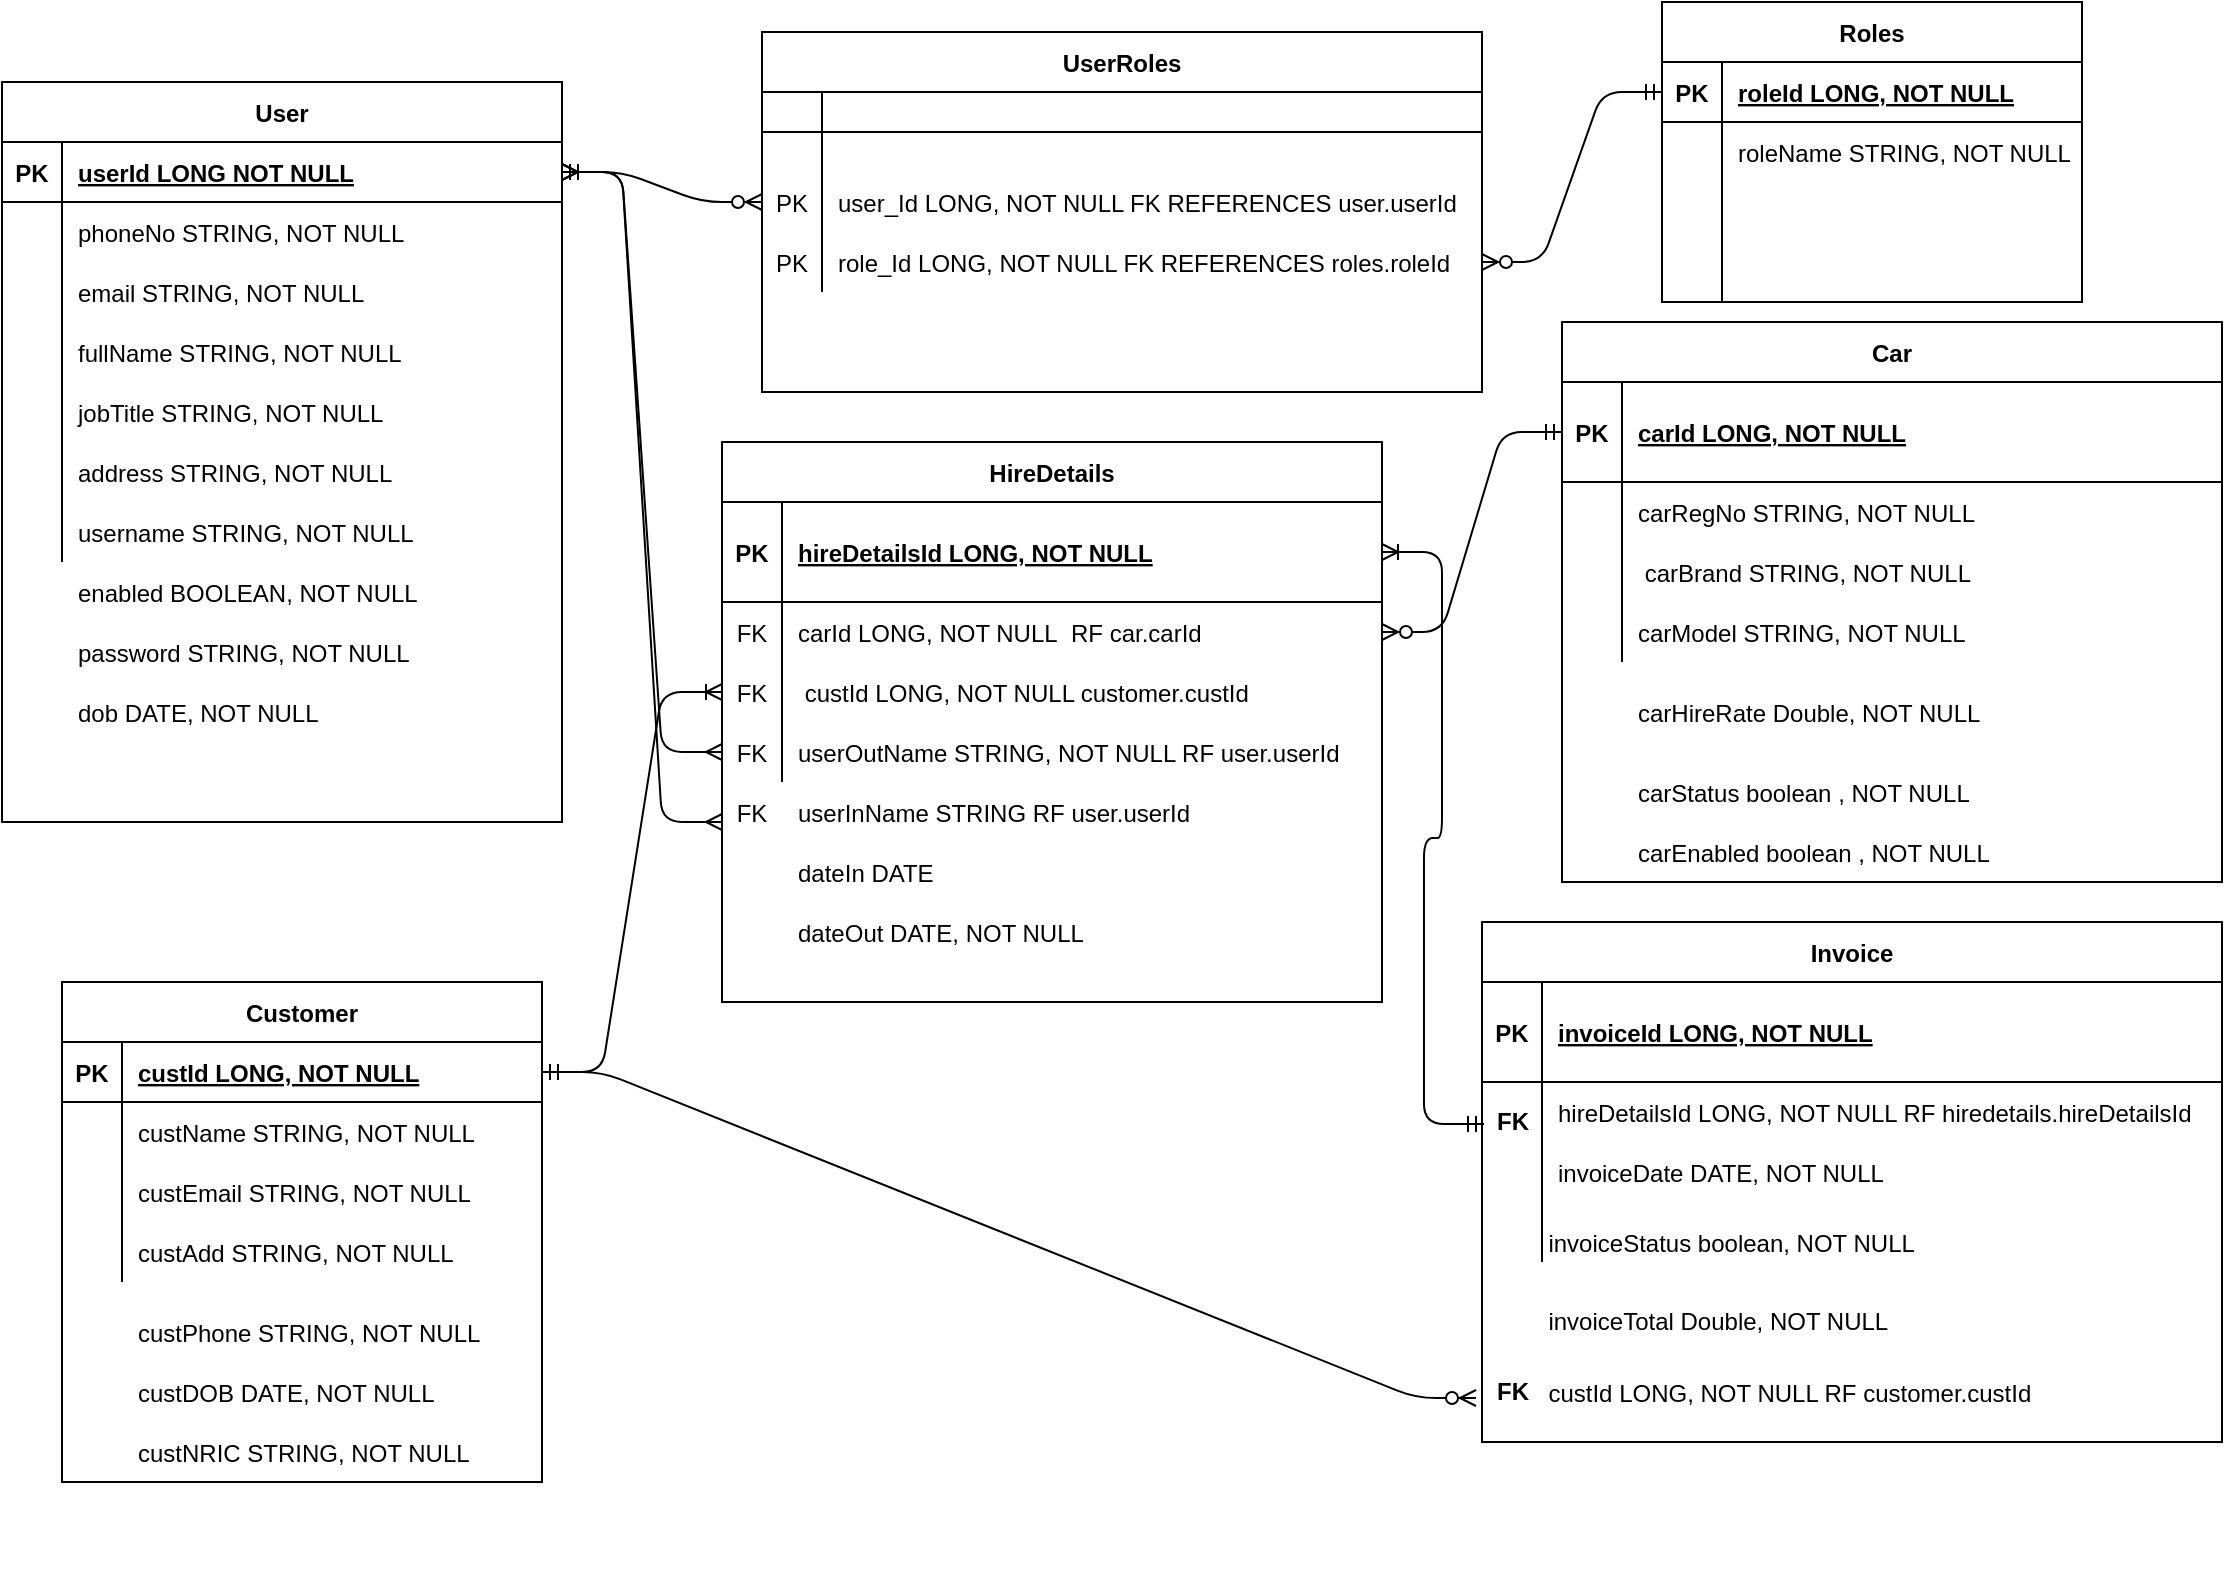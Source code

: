 <mxfile version="14.3.0" type="device" pages="4"><diagram id="dSbw0bJn0QXoz-sZI2Rk" name="ERD - Car Rental"><mxGraphModel dx="1662" dy="762" grid="1" gridSize="10" guides="1" tooltips="1" connect="1" arrows="1" fold="1" page="1" pageScale="1" pageWidth="1169" pageHeight="827" math="0" shadow="0"><root><mxCell id="0"/><mxCell id="1" parent="0"/><mxCell id="0sNB5-CC7rNEBkbFtpNv-27" value="UserRoles" style="shape=table;startSize=30;container=1;collapsible=1;childLayout=tableLayout;fixedRows=1;rowLines=0;fontStyle=1;align=center;resizeLast=1;" parent="1" vertex="1"><mxGeometry x="430" y="35" width="360" height="180" as="geometry"/></mxCell><mxCell id="0sNB5-CC7rNEBkbFtpNv-28" value="" style="shape=partialRectangle;collapsible=0;dropTarget=0;pointerEvents=0;fillColor=none;top=0;left=0;bottom=1;right=0;points=[[0,0.5],[1,0.5]];portConstraint=eastwest;" parent="0sNB5-CC7rNEBkbFtpNv-27" vertex="1"><mxGeometry y="30" width="360" height="20" as="geometry"/></mxCell><mxCell id="0sNB5-CC7rNEBkbFtpNv-29" value="" style="shape=partialRectangle;connectable=0;fillColor=none;top=0;left=0;bottom=0;right=0;fontStyle=1;overflow=hidden;" parent="0sNB5-CC7rNEBkbFtpNv-28" vertex="1"><mxGeometry width="30" height="20" as="geometry"/></mxCell><mxCell id="0sNB5-CC7rNEBkbFtpNv-30" value="" style="shape=partialRectangle;connectable=0;fillColor=none;top=0;left=0;bottom=0;right=0;align=left;spacingLeft=6;fontStyle=5;overflow=hidden;" parent="0sNB5-CC7rNEBkbFtpNv-28" vertex="1"><mxGeometry x="30" width="330" height="20" as="geometry"/></mxCell><mxCell id="0sNB5-CC7rNEBkbFtpNv-31" value="" style="shape=partialRectangle;collapsible=0;dropTarget=0;pointerEvents=0;fillColor=none;top=0;left=0;bottom=0;right=0;points=[[0,0.5],[1,0.5]];portConstraint=eastwest;" parent="0sNB5-CC7rNEBkbFtpNv-27" vertex="1"><mxGeometry y="50" width="360" height="20" as="geometry"/></mxCell><mxCell id="0sNB5-CC7rNEBkbFtpNv-32" value="" style="shape=partialRectangle;connectable=0;fillColor=none;top=0;left=0;bottom=0;right=0;editable=1;overflow=hidden;" parent="0sNB5-CC7rNEBkbFtpNv-31" vertex="1"><mxGeometry width="30" height="20" as="geometry"/></mxCell><mxCell id="0sNB5-CC7rNEBkbFtpNv-33" value="" style="shape=partialRectangle;connectable=0;fillColor=none;top=0;left=0;bottom=0;right=0;align=left;spacingLeft=6;overflow=hidden;" parent="0sNB5-CC7rNEBkbFtpNv-31" vertex="1"><mxGeometry x="30" width="330" height="20" as="geometry"/></mxCell><mxCell id="0sNB5-CC7rNEBkbFtpNv-34" value="" style="shape=partialRectangle;collapsible=0;dropTarget=0;pointerEvents=0;fillColor=none;top=0;left=0;bottom=0;right=0;points=[[0,0.5],[1,0.5]];portConstraint=eastwest;" parent="0sNB5-CC7rNEBkbFtpNv-27" vertex="1"><mxGeometry y="70" width="360" height="30" as="geometry"/></mxCell><mxCell id="0sNB5-CC7rNEBkbFtpNv-35" value="PK" style="shape=partialRectangle;connectable=0;fillColor=none;top=0;left=0;bottom=0;right=0;editable=1;overflow=hidden;" parent="0sNB5-CC7rNEBkbFtpNv-34" vertex="1"><mxGeometry width="30" height="30" as="geometry"/></mxCell><mxCell id="0sNB5-CC7rNEBkbFtpNv-36" value="user_Id LONG, NOT NULL FK REFERENCES user.userId" style="shape=partialRectangle;connectable=0;fillColor=none;top=0;left=0;bottom=0;right=0;align=left;spacingLeft=6;overflow=hidden;" parent="0sNB5-CC7rNEBkbFtpNv-34" vertex="1"><mxGeometry x="30" width="330" height="30" as="geometry"/></mxCell><mxCell id="0sNB5-CC7rNEBkbFtpNv-37" value="" style="shape=partialRectangle;collapsible=0;dropTarget=0;pointerEvents=0;fillColor=none;top=0;left=0;bottom=0;right=0;points=[[0,0.5],[1,0.5]];portConstraint=eastwest;" parent="0sNB5-CC7rNEBkbFtpNv-27" vertex="1"><mxGeometry y="100" width="360" height="30" as="geometry"/></mxCell><mxCell id="0sNB5-CC7rNEBkbFtpNv-38" value="PK" style="shape=partialRectangle;connectable=0;fillColor=none;top=0;left=0;bottom=0;right=0;editable=1;overflow=hidden;" parent="0sNB5-CC7rNEBkbFtpNv-37" vertex="1"><mxGeometry width="30" height="30" as="geometry"/></mxCell><mxCell id="0sNB5-CC7rNEBkbFtpNv-39" value="role_Id LONG, NOT NULL FK REFERENCES roles.roleId" style="shape=partialRectangle;connectable=0;fillColor=none;top=0;left=0;bottom=0;right=0;align=left;spacingLeft=6;overflow=hidden;" parent="0sNB5-CC7rNEBkbFtpNv-37" vertex="1"><mxGeometry x="30" width="330" height="30" as="geometry"/></mxCell><mxCell id="r_nE8FNXA1jS86Sj11Gx-6" value="Roles" style="shape=table;startSize=30;container=1;collapsible=1;childLayout=tableLayout;fixedRows=1;rowLines=0;fontStyle=1;align=center;resizeLast=1;" parent="1" vertex="1"><mxGeometry x="880" y="20" width="210" height="150" as="geometry"/></mxCell><mxCell id="r_nE8FNXA1jS86Sj11Gx-7" value="" style="shape=partialRectangle;collapsible=0;dropTarget=0;pointerEvents=0;fillColor=none;top=0;left=0;bottom=1;right=0;points=[[0,0.5],[1,0.5]];portConstraint=eastwest;" parent="r_nE8FNXA1jS86Sj11Gx-6" vertex="1"><mxGeometry y="30" width="210" height="30" as="geometry"/></mxCell><mxCell id="r_nE8FNXA1jS86Sj11Gx-8" value="PK" style="shape=partialRectangle;connectable=0;fillColor=none;top=0;left=0;bottom=0;right=0;fontStyle=1;overflow=hidden;" parent="r_nE8FNXA1jS86Sj11Gx-7" vertex="1"><mxGeometry width="30" height="30" as="geometry"/></mxCell><mxCell id="r_nE8FNXA1jS86Sj11Gx-9" value="roleId LONG, NOT NULL" style="shape=partialRectangle;connectable=0;fillColor=none;top=0;left=0;bottom=0;right=0;align=left;spacingLeft=6;fontStyle=5;overflow=hidden;" parent="r_nE8FNXA1jS86Sj11Gx-7" vertex="1"><mxGeometry x="30" width="180" height="30" as="geometry"/></mxCell><mxCell id="r_nE8FNXA1jS86Sj11Gx-10" value="" style="shape=partialRectangle;collapsible=0;dropTarget=0;pointerEvents=0;fillColor=none;top=0;left=0;bottom=0;right=0;points=[[0,0.5],[1,0.5]];portConstraint=eastwest;" parent="r_nE8FNXA1jS86Sj11Gx-6" vertex="1"><mxGeometry y="60" width="210" height="30" as="geometry"/></mxCell><mxCell id="r_nE8FNXA1jS86Sj11Gx-11" value="" style="shape=partialRectangle;connectable=0;fillColor=none;top=0;left=0;bottom=0;right=0;editable=1;overflow=hidden;" parent="r_nE8FNXA1jS86Sj11Gx-10" vertex="1"><mxGeometry width="30" height="30" as="geometry"/></mxCell><mxCell id="r_nE8FNXA1jS86Sj11Gx-12" value="roleName STRING, NOT NULL" style="shape=partialRectangle;connectable=0;fillColor=none;top=0;left=0;bottom=0;right=0;align=left;spacingLeft=6;overflow=hidden;" parent="r_nE8FNXA1jS86Sj11Gx-10" vertex="1"><mxGeometry x="30" width="180" height="30" as="geometry"/></mxCell><mxCell id="r_nE8FNXA1jS86Sj11Gx-13" value="" style="shape=partialRectangle;collapsible=0;dropTarget=0;pointerEvents=0;fillColor=none;top=0;left=0;bottom=0;right=0;points=[[0,0.5],[1,0.5]];portConstraint=eastwest;" parent="r_nE8FNXA1jS86Sj11Gx-6" vertex="1"><mxGeometry y="90" width="210" height="30" as="geometry"/></mxCell><mxCell id="r_nE8FNXA1jS86Sj11Gx-14" value="" style="shape=partialRectangle;connectable=0;fillColor=none;top=0;left=0;bottom=0;right=0;editable=1;overflow=hidden;" parent="r_nE8FNXA1jS86Sj11Gx-13" vertex="1"><mxGeometry width="30" height="30" as="geometry"/></mxCell><mxCell id="r_nE8FNXA1jS86Sj11Gx-15" value="" style="shape=partialRectangle;connectable=0;fillColor=none;top=0;left=0;bottom=0;right=0;align=left;spacingLeft=6;overflow=hidden;" parent="r_nE8FNXA1jS86Sj11Gx-13" vertex="1"><mxGeometry x="30" width="180" height="30" as="geometry"/></mxCell><mxCell id="r_nE8FNXA1jS86Sj11Gx-16" value="" style="shape=partialRectangle;collapsible=0;dropTarget=0;pointerEvents=0;fillColor=none;top=0;left=0;bottom=0;right=0;points=[[0,0.5],[1,0.5]];portConstraint=eastwest;" parent="r_nE8FNXA1jS86Sj11Gx-6" vertex="1"><mxGeometry y="120" width="210" height="30" as="geometry"/></mxCell><mxCell id="r_nE8FNXA1jS86Sj11Gx-17" value="" style="shape=partialRectangle;connectable=0;fillColor=none;top=0;left=0;bottom=0;right=0;editable=1;overflow=hidden;" parent="r_nE8FNXA1jS86Sj11Gx-16" vertex="1"><mxGeometry width="30" height="30" as="geometry"/></mxCell><mxCell id="r_nE8FNXA1jS86Sj11Gx-18" value="" style="shape=partialRectangle;connectable=0;fillColor=none;top=0;left=0;bottom=0;right=0;align=left;spacingLeft=6;overflow=hidden;" parent="r_nE8FNXA1jS86Sj11Gx-16" vertex="1"><mxGeometry x="30" width="180" height="30" as="geometry"/></mxCell><mxCell id="r_nE8FNXA1jS86Sj11Gx-19" value="" style="edgeStyle=entityRelationEdgeStyle;fontSize=12;html=1;endArrow=ERzeroToMany;startArrow=ERmandOne;exitX=1;exitY=0.5;exitDx=0;exitDy=0;entryX=0;entryY=0.5;entryDx=0;entryDy=0;" parent="1" source="keoPbW0K04Uo0Oy6_ioX-2" target="0sNB5-CC7rNEBkbFtpNv-34" edge="1"><mxGeometry width="100" height="100" relative="1" as="geometry"><mxPoint x="320" y="245" as="sourcePoint"/><mxPoint x="790" y="520" as="targetPoint"/></mxGeometry></mxCell><mxCell id="r_nE8FNXA1jS86Sj11Gx-20" value="" style="edgeStyle=entityRelationEdgeStyle;fontSize=12;html=1;endArrow=ERzeroToMany;startArrow=ERmandOne;exitX=0;exitY=0.5;exitDx=0;exitDy=0;" parent="1" source="r_nE8FNXA1jS86Sj11Gx-7" target="0sNB5-CC7rNEBkbFtpNv-37" edge="1"><mxGeometry width="100" height="100" relative="1" as="geometry"><mxPoint x="640" y="130" as="sourcePoint"/><mxPoint x="1230" y="40" as="targetPoint"/></mxGeometry></mxCell><mxCell id="ZVvGdtBFKTCFy_1AyLF_-31" value="" style="edgeStyle=entityRelationEdgeStyle;fontSize=12;html=1;endArrow=ERzeroToMany;startArrow=ERmandOne;entryX=-0.1;entryY=0.65;entryDx=0;entryDy=0;exitX=1;exitY=0.5;exitDx=0;exitDy=0;entryPerimeter=0;" parent="1" source="ZVvGdtBFKTCFy_1AyLF_-16" target="ZVvGdtBFKTCFy_1AyLF_-35" edge="1"><mxGeometry width="100" height="100" relative="1" as="geometry"><mxPoint x="330" y="860" as="sourcePoint"/><mxPoint x="640" y="850" as="targetPoint"/></mxGeometry></mxCell><mxCell id="ed1lYJjkqLaUJBwYivAi-40" value="" style="edgeStyle=entityRelationEdgeStyle;fontSize=12;html=1;endArrow=ERzeroToMany;startArrow=ERmandOne;exitX=0;exitY=0.5;exitDx=0;exitDy=0;entryX=1;entryY=0.5;entryDx=0;entryDy=0;" parent="1" source="ed1lYJjkqLaUJBwYivAi-2" target="ed1lYJjkqLaUJBwYivAi-27" edge="1"><mxGeometry width="100" height="100" relative="1" as="geometry"><mxPoint x="450" y="1560" as="sourcePoint"/><mxPoint x="410" y="1000" as="targetPoint"/></mxGeometry></mxCell><mxCell id="keoPbW0K04Uo0Oy6_ioX-27" value="" style="group" parent="1" vertex="1" connectable="0"><mxGeometry x="50" y="60" width="280" height="370" as="geometry"/></mxCell><mxCell id="keoPbW0K04Uo0Oy6_ioX-1" value="User" style="shape=table;startSize=30;container=1;collapsible=1;childLayout=tableLayout;fixedRows=1;rowLines=0;fontStyle=1;align=center;resizeLast=1;" parent="keoPbW0K04Uo0Oy6_ioX-27" vertex="1"><mxGeometry width="280" height="370" as="geometry"/></mxCell><mxCell id="keoPbW0K04Uo0Oy6_ioX-2" value="" style="shape=partialRectangle;collapsible=0;dropTarget=0;pointerEvents=0;fillColor=none;top=0;left=0;bottom=1;right=0;points=[[0,0.5],[1,0.5]];portConstraint=eastwest;" parent="keoPbW0K04Uo0Oy6_ioX-1" vertex="1"><mxGeometry y="30" width="280" height="30" as="geometry"/></mxCell><mxCell id="keoPbW0K04Uo0Oy6_ioX-3" value="PK" style="shape=partialRectangle;connectable=0;fillColor=none;top=0;left=0;bottom=0;right=0;fontStyle=1;overflow=hidden;" parent="keoPbW0K04Uo0Oy6_ioX-2" vertex="1"><mxGeometry width="30" height="30" as="geometry"/></mxCell><mxCell id="keoPbW0K04Uo0Oy6_ioX-4" value="userId LONG NOT NULL" style="shape=partialRectangle;connectable=0;fillColor=none;top=0;left=0;bottom=0;right=0;align=left;spacingLeft=6;fontStyle=5;overflow=hidden;" parent="keoPbW0K04Uo0Oy6_ioX-2" vertex="1"><mxGeometry x="30" width="250" height="30" as="geometry"/></mxCell><mxCell id="keoPbW0K04Uo0Oy6_ioX-5" value="" style="shape=partialRectangle;collapsible=0;dropTarget=0;pointerEvents=0;fillColor=none;top=0;left=0;bottom=0;right=0;points=[[0,0.5],[1,0.5]];portConstraint=eastwest;" parent="keoPbW0K04Uo0Oy6_ioX-1" vertex="1"><mxGeometry y="60" width="280" height="30" as="geometry"/></mxCell><mxCell id="keoPbW0K04Uo0Oy6_ioX-6" value="" style="shape=partialRectangle;connectable=0;fillColor=none;top=0;left=0;bottom=0;right=0;editable=1;overflow=hidden;" parent="keoPbW0K04Uo0Oy6_ioX-5" vertex="1"><mxGeometry width="30" height="30" as="geometry"/></mxCell><mxCell id="keoPbW0K04Uo0Oy6_ioX-7" value="phoneNo STRING, NOT NULL" style="shape=partialRectangle;connectable=0;fillColor=none;top=0;left=0;bottom=0;right=0;align=left;spacingLeft=6;overflow=hidden;" parent="keoPbW0K04Uo0Oy6_ioX-5" vertex="1"><mxGeometry x="30" width="250" height="30" as="geometry"/></mxCell><mxCell id="keoPbW0K04Uo0Oy6_ioX-8" value="" style="shape=partialRectangle;collapsible=0;dropTarget=0;pointerEvents=0;fillColor=none;top=0;left=0;bottom=0;right=0;points=[[0,0.5],[1,0.5]];portConstraint=eastwest;" parent="keoPbW0K04Uo0Oy6_ioX-1" vertex="1"><mxGeometry y="90" width="280" height="30" as="geometry"/></mxCell><mxCell id="keoPbW0K04Uo0Oy6_ioX-9" value="" style="shape=partialRectangle;connectable=0;fillColor=none;top=0;left=0;bottom=0;right=0;editable=1;overflow=hidden;" parent="keoPbW0K04Uo0Oy6_ioX-8" vertex="1"><mxGeometry width="30" height="30" as="geometry"/></mxCell><mxCell id="keoPbW0K04Uo0Oy6_ioX-10" value="email STRING, NOT NULL" style="shape=partialRectangle;connectable=0;fillColor=none;top=0;left=0;bottom=0;right=0;align=left;spacingLeft=6;overflow=hidden;" parent="keoPbW0K04Uo0Oy6_ioX-8" vertex="1"><mxGeometry x="30" width="250" height="30" as="geometry"/></mxCell><mxCell id="keoPbW0K04Uo0Oy6_ioX-11" value="" style="shape=partialRectangle;collapsible=0;dropTarget=0;pointerEvents=0;fillColor=none;top=0;left=0;bottom=0;right=0;points=[[0,0.5],[1,0.5]];portConstraint=eastwest;" parent="keoPbW0K04Uo0Oy6_ioX-1" vertex="1"><mxGeometry y="120" width="280" height="30" as="geometry"/></mxCell><mxCell id="keoPbW0K04Uo0Oy6_ioX-12" value="" style="shape=partialRectangle;connectable=0;fillColor=none;top=0;left=0;bottom=0;right=0;editable=1;overflow=hidden;" parent="keoPbW0K04Uo0Oy6_ioX-11" vertex="1"><mxGeometry width="30" height="30" as="geometry"/></mxCell><mxCell id="keoPbW0K04Uo0Oy6_ioX-13" value="fullName STRING, NOT NULL" style="shape=partialRectangle;connectable=0;fillColor=none;top=0;left=0;bottom=0;right=0;align=left;spacingLeft=6;overflow=hidden;" parent="keoPbW0K04Uo0Oy6_ioX-11" vertex="1"><mxGeometry x="30" width="250" height="30" as="geometry"/></mxCell><mxCell id="keoPbW0K04Uo0Oy6_ioX-14" value="" style="shape=partialRectangle;collapsible=0;dropTarget=0;pointerEvents=0;fillColor=none;top=0;left=0;bottom=0;right=0;points=[[0,0.5],[1,0.5]];portConstraint=eastwest;" parent="keoPbW0K04Uo0Oy6_ioX-1" vertex="1"><mxGeometry y="150" width="280" height="30" as="geometry"/></mxCell><mxCell id="keoPbW0K04Uo0Oy6_ioX-15" value="" style="shape=partialRectangle;connectable=0;fillColor=none;top=0;left=0;bottom=0;right=0;editable=1;overflow=hidden;" parent="keoPbW0K04Uo0Oy6_ioX-14" vertex="1"><mxGeometry width="30" height="30" as="geometry"/></mxCell><mxCell id="keoPbW0K04Uo0Oy6_ioX-16" value="jobTitle STRING, NOT NULL" style="shape=partialRectangle;connectable=0;fillColor=none;top=0;left=0;bottom=0;right=0;align=left;spacingLeft=6;overflow=hidden;" parent="keoPbW0K04Uo0Oy6_ioX-14" vertex="1"><mxGeometry x="30" width="250" height="30" as="geometry"/></mxCell><mxCell id="keoPbW0K04Uo0Oy6_ioX-17" value="" style="shape=partialRectangle;collapsible=0;dropTarget=0;pointerEvents=0;fillColor=none;top=0;left=0;bottom=0;right=0;points=[[0,0.5],[1,0.5]];portConstraint=eastwest;" parent="keoPbW0K04Uo0Oy6_ioX-1" vertex="1"><mxGeometry y="180" width="280" height="30" as="geometry"/></mxCell><mxCell id="keoPbW0K04Uo0Oy6_ioX-18" value="" style="shape=partialRectangle;connectable=0;fillColor=none;top=0;left=0;bottom=0;right=0;editable=1;overflow=hidden;" parent="keoPbW0K04Uo0Oy6_ioX-17" vertex="1"><mxGeometry width="30" height="30" as="geometry"/></mxCell><mxCell id="keoPbW0K04Uo0Oy6_ioX-19" value="address STRING, NOT NULL" style="shape=partialRectangle;connectable=0;fillColor=none;top=0;left=0;bottom=0;right=0;align=left;spacingLeft=6;overflow=hidden;" parent="keoPbW0K04Uo0Oy6_ioX-17" vertex="1"><mxGeometry x="30" width="250" height="30" as="geometry"/></mxCell><mxCell id="keoPbW0K04Uo0Oy6_ioX-20" value="" style="shape=partialRectangle;collapsible=0;dropTarget=0;pointerEvents=0;fillColor=none;top=0;left=0;bottom=0;right=0;points=[[0,0.5],[1,0.5]];portConstraint=eastwest;" parent="keoPbW0K04Uo0Oy6_ioX-1" vertex="1"><mxGeometry y="210" width="280" height="30" as="geometry"/></mxCell><mxCell id="keoPbW0K04Uo0Oy6_ioX-21" value="" style="shape=partialRectangle;connectable=0;fillColor=none;top=0;left=0;bottom=0;right=0;editable=1;overflow=hidden;" parent="keoPbW0K04Uo0Oy6_ioX-20" vertex="1"><mxGeometry width="30" height="30" as="geometry"/></mxCell><mxCell id="keoPbW0K04Uo0Oy6_ioX-22" value="username STRING, NOT NULL" style="shape=partialRectangle;connectable=0;fillColor=none;top=0;left=0;bottom=0;right=0;align=left;spacingLeft=6;overflow=hidden;" parent="keoPbW0K04Uo0Oy6_ioX-20" vertex="1"><mxGeometry x="30" width="250" height="30" as="geometry"/></mxCell><mxCell id="keoPbW0K04Uo0Oy6_ioX-23" value="enabled BOOLEAN, NOT NULL" style="shape=partialRectangle;connectable=0;fillColor=none;top=0;left=0;bottom=0;right=0;align=left;spacingLeft=6;overflow=hidden;" parent="keoPbW0K04Uo0Oy6_ioX-27" vertex="1"><mxGeometry x="30" y="240" width="250" height="30" as="geometry"/></mxCell><mxCell id="keoPbW0K04Uo0Oy6_ioX-24" value="password STRING, NOT NULL" style="shape=partialRectangle;connectable=0;fillColor=none;top=0;left=0;bottom=0;right=0;align=left;spacingLeft=6;overflow=hidden;" parent="keoPbW0K04Uo0Oy6_ioX-27" vertex="1"><mxGeometry x="30" y="270" width="250" height="30" as="geometry"/></mxCell><mxCell id="keoPbW0K04Uo0Oy6_ioX-26" value="dob DATE, NOT NULL" style="shape=partialRectangle;connectable=0;fillColor=none;top=0;left=0;bottom=0;right=0;align=left;spacingLeft=6;overflow=hidden;" parent="keoPbW0K04Uo0Oy6_ioX-27" vertex="1"><mxGeometry x="30" y="300" width="250" height="30" as="geometry"/></mxCell><mxCell id="keoPbW0K04Uo0Oy6_ioX-28" value="" style="group" parent="1" vertex="1" connectable="0"><mxGeometry x="790" y="480" width="370" height="330" as="geometry"/></mxCell><mxCell id="ZVvGdtBFKTCFy_1AyLF_-2" value="Invoice" style="shape=table;startSize=30;container=1;collapsible=1;childLayout=tableLayout;fixedRows=1;rowLines=0;fontStyle=1;align=center;resizeLast=1;" parent="keoPbW0K04Uo0Oy6_ioX-28" vertex="1"><mxGeometry width="370" height="260" as="geometry"/></mxCell><mxCell id="ZVvGdtBFKTCFy_1AyLF_-3" value="" style="shape=partialRectangle;collapsible=0;dropTarget=0;pointerEvents=0;fillColor=none;top=0;left=0;bottom=1;right=0;points=[[0,0.5],[1,0.5]];portConstraint=eastwest;" parent="ZVvGdtBFKTCFy_1AyLF_-2" vertex="1"><mxGeometry y="30" width="370" height="50" as="geometry"/></mxCell><mxCell id="ZVvGdtBFKTCFy_1AyLF_-4" value="PK" style="shape=partialRectangle;connectable=0;fillColor=none;top=0;left=0;bottom=0;right=0;fontStyle=1;overflow=hidden;" parent="ZVvGdtBFKTCFy_1AyLF_-3" vertex="1"><mxGeometry width="30" height="50" as="geometry"/></mxCell><mxCell id="ZVvGdtBFKTCFy_1AyLF_-5" value="invoiceId LONG, NOT NULL" style="shape=partialRectangle;connectable=0;fillColor=none;top=0;left=0;bottom=0;right=0;align=left;spacingLeft=6;fontStyle=5;overflow=hidden;" parent="ZVvGdtBFKTCFy_1AyLF_-3" vertex="1"><mxGeometry x="30" width="340" height="50" as="geometry"/></mxCell><mxCell id="ZVvGdtBFKTCFy_1AyLF_-6" value="" style="shape=partialRectangle;collapsible=0;dropTarget=0;pointerEvents=0;fillColor=none;top=0;left=0;bottom=0;right=0;points=[[0,0.5],[1,0.5]];portConstraint=eastwest;" parent="ZVvGdtBFKTCFy_1AyLF_-2" vertex="1"><mxGeometry y="80" width="370" height="30" as="geometry"/></mxCell><mxCell id="ZVvGdtBFKTCFy_1AyLF_-7" value="" style="shape=partialRectangle;connectable=0;fillColor=none;top=0;left=0;bottom=0;right=0;editable=1;overflow=hidden;" parent="ZVvGdtBFKTCFy_1AyLF_-6" vertex="1"><mxGeometry width="30" height="30" as="geometry"/></mxCell><mxCell id="ZVvGdtBFKTCFy_1AyLF_-8" value="hireDetailsId LONG, NOT NULL RF hiredetails.hireDetailsId" style="shape=partialRectangle;connectable=0;fillColor=none;top=0;left=0;bottom=0;right=0;align=left;spacingLeft=6;overflow=hidden;" parent="ZVvGdtBFKTCFy_1AyLF_-6" vertex="1"><mxGeometry x="30" width="340" height="30" as="geometry"/></mxCell><mxCell id="ZVvGdtBFKTCFy_1AyLF_-9" value="" style="shape=partialRectangle;collapsible=0;dropTarget=0;pointerEvents=0;fillColor=none;top=0;left=0;bottom=0;right=0;points=[[0,0.5],[1,0.5]];portConstraint=eastwest;" parent="ZVvGdtBFKTCFy_1AyLF_-2" vertex="1"><mxGeometry y="110" width="370" height="30" as="geometry"/></mxCell><mxCell id="ZVvGdtBFKTCFy_1AyLF_-10" value="" style="shape=partialRectangle;connectable=0;fillColor=none;top=0;left=0;bottom=0;right=0;editable=1;overflow=hidden;" parent="ZVvGdtBFKTCFy_1AyLF_-9" vertex="1"><mxGeometry width="30" height="30" as="geometry"/></mxCell><mxCell id="ZVvGdtBFKTCFy_1AyLF_-11" value="invoiceDate DATE, NOT NULL" style="shape=partialRectangle;connectable=0;fillColor=none;top=0;left=0;bottom=0;right=0;align=left;spacingLeft=6;overflow=hidden;" parent="ZVvGdtBFKTCFy_1AyLF_-9" vertex="1"><mxGeometry x="30" width="340" height="30" as="geometry"/></mxCell><mxCell id="ZVvGdtBFKTCFy_1AyLF_-12" value="" style="shape=partialRectangle;collapsible=0;dropTarget=0;pointerEvents=0;fillColor=none;top=0;left=0;bottom=0;right=0;points=[[0,0.5],[1,0.5]];portConstraint=eastwest;" parent="ZVvGdtBFKTCFy_1AyLF_-2" vertex="1"><mxGeometry y="140" width="370" height="30" as="geometry"/></mxCell><mxCell id="ZVvGdtBFKTCFy_1AyLF_-13" value="" style="shape=partialRectangle;connectable=0;fillColor=none;top=0;left=0;bottom=0;right=0;editable=1;overflow=hidden;" parent="ZVvGdtBFKTCFy_1AyLF_-12" vertex="1"><mxGeometry width="30" height="30" as="geometry"/></mxCell><mxCell id="ZVvGdtBFKTCFy_1AyLF_-14" value="" style="shape=partialRectangle;connectable=0;fillColor=none;top=0;left=0;bottom=0;right=0;align=left;spacingLeft=6;overflow=hidden;" parent="ZVvGdtBFKTCFy_1AyLF_-12" vertex="1"><mxGeometry x="30" width="340" height="30" as="geometry"/></mxCell><mxCell id="ZVvGdtBFKTCFy_1AyLF_-32" value="invoiceStatus boolean, NOT NULL" style="shape=partialRectangle;connectable=0;fillColor=none;top=0;left=0;bottom=0;right=0;align=left;spacingLeft=6;overflow=hidden;" parent="keoPbW0K04Uo0Oy6_ioX-28" vertex="1"><mxGeometry x="25.227" y="145" width="235.455" height="30" as="geometry"/></mxCell><mxCell id="ZVvGdtBFKTCFy_1AyLF_-33" value="invoiceTotal Double, NOT NULL" style="shape=partialRectangle;connectable=0;fillColor=none;top=0;left=0;bottom=0;right=0;align=left;spacingLeft=6;overflow=hidden;" parent="keoPbW0K04Uo0Oy6_ioX-28" vertex="1"><mxGeometry x="25.227" y="184" width="235.455" height="30" as="geometry"/></mxCell><mxCell id="ZVvGdtBFKTCFy_1AyLF_-34" value="custId LONG, NOT NULL RF customer.custId" style="shape=partialRectangle;connectable=0;fillColor=none;top=0;left=0;bottom=0;right=0;align=left;spacingLeft=6;overflow=hidden;" parent="keoPbW0K04Uo0Oy6_ioX-28" vertex="1"><mxGeometry x="25.227" y="220" width="294.318" height="30" as="geometry"/></mxCell><mxCell id="ZVvGdtBFKTCFy_1AyLF_-35" value="&lt;b&gt;FK&lt;/b&gt;" style="text;html=1;align=center;verticalAlign=middle;resizable=0;points=[];autosize=1;" parent="keoPbW0K04Uo0Oy6_ioX-28" vertex="1"><mxGeometry y="225" width="30" height="20" as="geometry"/></mxCell><mxCell id="ZVvGdtBFKTCFy_1AyLF_-36" value="&lt;b&gt;FK&lt;/b&gt;" style="text;html=1;align=center;verticalAlign=middle;resizable=0;points=[];autosize=1;" parent="keoPbW0K04Uo0Oy6_ioX-28" vertex="1"><mxGeometry y="90" width="30" height="20" as="geometry"/></mxCell><mxCell id="keoPbW0K04Uo0Oy6_ioX-30" value="" style="group" parent="1" vertex="1" connectable="0"><mxGeometry x="80" y="510" width="240" height="250" as="geometry"/></mxCell><mxCell id="ZVvGdtBFKTCFy_1AyLF_-15" value="Customer" style="shape=table;startSize=30;container=1;collapsible=1;childLayout=tableLayout;fixedRows=1;rowLines=0;fontStyle=1;align=center;resizeLast=1;" parent="keoPbW0K04Uo0Oy6_ioX-30" vertex="1"><mxGeometry width="240" height="250" as="geometry"/></mxCell><mxCell id="ZVvGdtBFKTCFy_1AyLF_-16" value="" style="shape=partialRectangle;collapsible=0;dropTarget=0;pointerEvents=0;fillColor=none;top=0;left=0;bottom=1;right=0;points=[[0,0.5],[1,0.5]];portConstraint=eastwest;" parent="ZVvGdtBFKTCFy_1AyLF_-15" vertex="1"><mxGeometry y="30" width="240" height="30" as="geometry"/></mxCell><mxCell id="ZVvGdtBFKTCFy_1AyLF_-17" value="PK" style="shape=partialRectangle;connectable=0;fillColor=none;top=0;left=0;bottom=0;right=0;fontStyle=1;overflow=hidden;" parent="ZVvGdtBFKTCFy_1AyLF_-16" vertex="1"><mxGeometry width="30" height="30" as="geometry"/></mxCell><mxCell id="ZVvGdtBFKTCFy_1AyLF_-18" value="custId LONG, NOT NULL" style="shape=partialRectangle;connectable=0;fillColor=none;top=0;left=0;bottom=0;right=0;align=left;spacingLeft=6;fontStyle=5;overflow=hidden;" parent="ZVvGdtBFKTCFy_1AyLF_-16" vertex="1"><mxGeometry x="30" width="210" height="30" as="geometry"/></mxCell><mxCell id="ZVvGdtBFKTCFy_1AyLF_-19" value="" style="shape=partialRectangle;collapsible=0;dropTarget=0;pointerEvents=0;fillColor=none;top=0;left=0;bottom=0;right=0;points=[[0,0.5],[1,0.5]];portConstraint=eastwest;" parent="ZVvGdtBFKTCFy_1AyLF_-15" vertex="1"><mxGeometry y="60" width="240" height="30" as="geometry"/></mxCell><mxCell id="ZVvGdtBFKTCFy_1AyLF_-20" value="" style="shape=partialRectangle;connectable=0;fillColor=none;top=0;left=0;bottom=0;right=0;editable=1;overflow=hidden;" parent="ZVvGdtBFKTCFy_1AyLF_-19" vertex="1"><mxGeometry width="30" height="30" as="geometry"/></mxCell><mxCell id="ZVvGdtBFKTCFy_1AyLF_-21" value="custName STRING, NOT NULL" style="shape=partialRectangle;connectable=0;fillColor=none;top=0;left=0;bottom=0;right=0;align=left;spacingLeft=6;overflow=hidden;" parent="ZVvGdtBFKTCFy_1AyLF_-19" vertex="1"><mxGeometry x="30" width="210" height="30" as="geometry"/></mxCell><mxCell id="ZVvGdtBFKTCFy_1AyLF_-22" value="" style="shape=partialRectangle;collapsible=0;dropTarget=0;pointerEvents=0;fillColor=none;top=0;left=0;bottom=0;right=0;points=[[0,0.5],[1,0.5]];portConstraint=eastwest;" parent="ZVvGdtBFKTCFy_1AyLF_-15" vertex="1"><mxGeometry y="90" width="240" height="30" as="geometry"/></mxCell><mxCell id="ZVvGdtBFKTCFy_1AyLF_-23" value="" style="shape=partialRectangle;connectable=0;fillColor=none;top=0;left=0;bottom=0;right=0;editable=1;overflow=hidden;" parent="ZVvGdtBFKTCFy_1AyLF_-22" vertex="1"><mxGeometry width="30" height="30" as="geometry"/></mxCell><mxCell id="ZVvGdtBFKTCFy_1AyLF_-24" value="custEmail STRING, NOT NULL" style="shape=partialRectangle;connectable=0;fillColor=none;top=0;left=0;bottom=0;right=0;align=left;spacingLeft=6;overflow=hidden;" parent="ZVvGdtBFKTCFy_1AyLF_-22" vertex="1"><mxGeometry x="30" width="210" height="30" as="geometry"/></mxCell><mxCell id="ZVvGdtBFKTCFy_1AyLF_-25" value="" style="shape=partialRectangle;collapsible=0;dropTarget=0;pointerEvents=0;fillColor=none;top=0;left=0;bottom=0;right=0;points=[[0,0.5],[1,0.5]];portConstraint=eastwest;" parent="ZVvGdtBFKTCFy_1AyLF_-15" vertex="1"><mxGeometry y="120" width="240" height="30" as="geometry"/></mxCell><mxCell id="ZVvGdtBFKTCFy_1AyLF_-26" value="" style="shape=partialRectangle;connectable=0;fillColor=none;top=0;left=0;bottom=0;right=0;editable=1;overflow=hidden;" parent="ZVvGdtBFKTCFy_1AyLF_-25" vertex="1"><mxGeometry width="30" height="30" as="geometry"/></mxCell><mxCell id="ZVvGdtBFKTCFy_1AyLF_-27" value="custAdd STRING, NOT NULL" style="shape=partialRectangle;connectable=0;fillColor=none;top=0;left=0;bottom=0;right=0;align=left;spacingLeft=6;overflow=hidden;" parent="ZVvGdtBFKTCFy_1AyLF_-25" vertex="1"><mxGeometry x="30" width="210" height="30" as="geometry"/></mxCell><mxCell id="ZVvGdtBFKTCFy_1AyLF_-28" value="custPhone STRING, NOT NULL" style="shape=partialRectangle;connectable=0;fillColor=none;top=0;left=0;bottom=0;right=0;align=left;spacingLeft=6;overflow=hidden;" parent="keoPbW0K04Uo0Oy6_ioX-30" vertex="1"><mxGeometry x="30" y="160" width="210" height="30" as="geometry"/></mxCell><mxCell id="ZVvGdtBFKTCFy_1AyLF_-29" value="custDOB DATE, NOT NULL" style="shape=partialRectangle;connectable=0;fillColor=none;top=0;left=0;bottom=0;right=0;align=left;spacingLeft=6;overflow=hidden;" parent="keoPbW0K04Uo0Oy6_ioX-30" vertex="1"><mxGeometry x="30" y="190" width="210" height="30" as="geometry"/></mxCell><mxCell id="ZVvGdtBFKTCFy_1AyLF_-30" value="custNRIC STRING, NOT NULL" style="shape=partialRectangle;connectable=0;fillColor=none;top=0;left=0;bottom=0;right=0;align=left;spacingLeft=6;overflow=hidden;" parent="keoPbW0K04Uo0Oy6_ioX-30" vertex="1"><mxGeometry x="30" y="220" width="210" height="30" as="geometry"/></mxCell><mxCell id="keoPbW0K04Uo0Oy6_ioX-31" value="" style="group" parent="1" vertex="1" connectable="0"><mxGeometry x="410" y="240" width="330" height="280" as="geometry"/></mxCell><mxCell id="ed1lYJjkqLaUJBwYivAi-23" value="HireDetails" style="shape=table;startSize=30;container=1;collapsible=1;childLayout=tableLayout;fixedRows=1;rowLines=0;fontStyle=1;align=center;resizeLast=1;" parent="keoPbW0K04Uo0Oy6_ioX-31" vertex="1"><mxGeometry width="330" height="280" as="geometry"/></mxCell><mxCell id="ed1lYJjkqLaUJBwYivAi-24" value="" style="shape=partialRectangle;collapsible=0;dropTarget=0;pointerEvents=0;fillColor=none;top=0;left=0;bottom=1;right=0;points=[[0,0.5],[1,0.5]];portConstraint=eastwest;" parent="ed1lYJjkqLaUJBwYivAi-23" vertex="1"><mxGeometry y="30" width="330" height="50" as="geometry"/></mxCell><mxCell id="ed1lYJjkqLaUJBwYivAi-25" value="PK" style="shape=partialRectangle;connectable=0;fillColor=none;top=0;left=0;bottom=0;right=0;fontStyle=1;overflow=hidden;" parent="ed1lYJjkqLaUJBwYivAi-24" vertex="1"><mxGeometry width="30" height="50" as="geometry"/></mxCell><mxCell id="ed1lYJjkqLaUJBwYivAi-26" value="hireDetailsId LONG, NOT NULL" style="shape=partialRectangle;connectable=0;fillColor=none;top=0;left=0;bottom=0;right=0;align=left;spacingLeft=6;fontStyle=5;overflow=hidden;" parent="ed1lYJjkqLaUJBwYivAi-24" vertex="1"><mxGeometry x="30" width="300" height="50" as="geometry"/></mxCell><mxCell id="ed1lYJjkqLaUJBwYivAi-27" value="" style="shape=partialRectangle;collapsible=0;dropTarget=0;pointerEvents=0;fillColor=none;top=0;left=0;bottom=0;right=0;points=[[0,0.5],[1,0.5]];portConstraint=eastwest;" parent="ed1lYJjkqLaUJBwYivAi-23" vertex="1"><mxGeometry y="80" width="330" height="30" as="geometry"/></mxCell><mxCell id="ed1lYJjkqLaUJBwYivAi-28" value="FK" style="shape=partialRectangle;connectable=0;fillColor=none;top=0;left=0;bottom=0;right=0;editable=1;overflow=hidden;" parent="ed1lYJjkqLaUJBwYivAi-27" vertex="1"><mxGeometry width="30" height="30" as="geometry"/></mxCell><mxCell id="ed1lYJjkqLaUJBwYivAi-29" value="carId LONG, NOT NULL  RF car.carId" style="shape=partialRectangle;connectable=0;fillColor=none;top=0;left=0;bottom=0;right=0;align=left;spacingLeft=6;overflow=hidden;" parent="ed1lYJjkqLaUJBwYivAi-27" vertex="1"><mxGeometry x="30" width="300" height="30" as="geometry"/></mxCell><mxCell id="ed1lYJjkqLaUJBwYivAi-30" value="" style="shape=partialRectangle;collapsible=0;dropTarget=0;pointerEvents=0;fillColor=none;top=0;left=0;bottom=0;right=0;points=[[0,0.5],[1,0.5]];portConstraint=eastwest;" parent="ed1lYJjkqLaUJBwYivAi-23" vertex="1"><mxGeometry y="110" width="330" height="30" as="geometry"/></mxCell><mxCell id="ed1lYJjkqLaUJBwYivAi-31" value="FK" style="shape=partialRectangle;connectable=0;fillColor=none;top=0;left=0;bottom=0;right=0;editable=1;overflow=hidden;" parent="ed1lYJjkqLaUJBwYivAi-30" vertex="1"><mxGeometry width="30" height="30" as="geometry"/></mxCell><mxCell id="ed1lYJjkqLaUJBwYivAi-32" value=" custId LONG, NOT NULL customer.custId" style="shape=partialRectangle;connectable=0;fillColor=none;top=0;left=0;bottom=0;right=0;align=left;spacingLeft=6;overflow=hidden;" parent="ed1lYJjkqLaUJBwYivAi-30" vertex="1"><mxGeometry x="30" width="300" height="30" as="geometry"/></mxCell><mxCell id="ed1lYJjkqLaUJBwYivAi-33" value="" style="shape=partialRectangle;collapsible=0;dropTarget=0;pointerEvents=0;fillColor=none;top=0;left=0;bottom=0;right=0;points=[[0,0.5],[1,0.5]];portConstraint=eastwest;" parent="ed1lYJjkqLaUJBwYivAi-23" vertex="1"><mxGeometry y="140" width="330" height="30" as="geometry"/></mxCell><mxCell id="ed1lYJjkqLaUJBwYivAi-34" value="FK" style="shape=partialRectangle;connectable=0;fillColor=none;top=0;left=0;bottom=0;right=0;editable=1;overflow=hidden;" parent="ed1lYJjkqLaUJBwYivAi-33" vertex="1"><mxGeometry width="30" height="30" as="geometry"/></mxCell><mxCell id="ed1lYJjkqLaUJBwYivAi-35" value="userOutName STRING, NOT NULL RF user.userId" style="shape=partialRectangle;connectable=0;fillColor=none;top=0;left=0;bottom=0;right=0;align=left;spacingLeft=6;overflow=hidden;" parent="ed1lYJjkqLaUJBwYivAi-33" vertex="1"><mxGeometry x="30" width="300" height="30" as="geometry"/></mxCell><mxCell id="ed1lYJjkqLaUJBwYivAi-36" value="dateOut DATE, NOT NULL" style="shape=partialRectangle;connectable=0;fillColor=none;top=0;left=0;bottom=0;right=0;align=left;spacingLeft=6;overflow=hidden;" parent="keoPbW0K04Uo0Oy6_ioX-31" vertex="1"><mxGeometry x="30" y="230" width="300" height="30" as="geometry"/></mxCell><mxCell id="ed1lYJjkqLaUJBwYivAi-37" value="userInName STRING RF user.userId" style="shape=partialRectangle;connectable=0;fillColor=none;top=0;left=0;bottom=0;right=0;align=left;spacingLeft=6;overflow=hidden;" parent="keoPbW0K04Uo0Oy6_ioX-31" vertex="1"><mxGeometry x="30" y="170" width="300" height="30" as="geometry"/></mxCell><mxCell id="ed1lYJjkqLaUJBwYivAi-38" value="dateIn DATE" style="shape=partialRectangle;connectable=0;fillColor=none;top=0;left=0;bottom=0;right=0;align=left;spacingLeft=6;overflow=hidden;" parent="keoPbW0K04Uo0Oy6_ioX-31" vertex="1"><mxGeometry x="30" y="200" width="300" height="30" as="geometry"/></mxCell><mxCell id="ed1lYJjkqLaUJBwYivAi-39" value="FK" style="shape=partialRectangle;connectable=0;fillColor=none;top=0;left=0;bottom=0;right=0;editable=1;overflow=hidden;" parent="keoPbW0K04Uo0Oy6_ioX-31" vertex="1"><mxGeometry y="170" width="30" height="30" as="geometry"/></mxCell><mxCell id="keoPbW0K04Uo0Oy6_ioX-32" value="" style="group" parent="1" vertex="1" connectable="0"><mxGeometry x="830" y="180" width="330" height="280" as="geometry"/></mxCell><mxCell id="ed1lYJjkqLaUJBwYivAi-1" value="Car" style="shape=table;startSize=30;container=1;collapsible=1;childLayout=tableLayout;fixedRows=1;rowLines=0;fontStyle=1;align=center;resizeLast=1;" parent="keoPbW0K04Uo0Oy6_ioX-32" vertex="1"><mxGeometry width="330" height="280" as="geometry"/></mxCell><mxCell id="ed1lYJjkqLaUJBwYivAi-2" value="" style="shape=partialRectangle;collapsible=0;dropTarget=0;pointerEvents=0;fillColor=none;top=0;left=0;bottom=1;right=0;points=[[0,0.5],[1,0.5]];portConstraint=eastwest;" parent="ed1lYJjkqLaUJBwYivAi-1" vertex="1"><mxGeometry y="30" width="330" height="50" as="geometry"/></mxCell><mxCell id="ed1lYJjkqLaUJBwYivAi-3" value="PK" style="shape=partialRectangle;connectable=0;fillColor=none;top=0;left=0;bottom=0;right=0;fontStyle=1;overflow=hidden;" parent="ed1lYJjkqLaUJBwYivAi-2" vertex="1"><mxGeometry width="30" height="50" as="geometry"/></mxCell><mxCell id="ed1lYJjkqLaUJBwYivAi-4" value="carId LONG, NOT NULL" style="shape=partialRectangle;connectable=0;fillColor=none;top=0;left=0;bottom=0;right=0;align=left;spacingLeft=6;fontStyle=5;overflow=hidden;" parent="ed1lYJjkqLaUJBwYivAi-2" vertex="1"><mxGeometry x="30" width="300" height="50" as="geometry"/></mxCell><mxCell id="ed1lYJjkqLaUJBwYivAi-5" value="" style="shape=partialRectangle;collapsible=0;dropTarget=0;pointerEvents=0;fillColor=none;top=0;left=0;bottom=0;right=0;points=[[0,0.5],[1,0.5]];portConstraint=eastwest;" parent="ed1lYJjkqLaUJBwYivAi-1" vertex="1"><mxGeometry y="80" width="330" height="30" as="geometry"/></mxCell><mxCell id="ed1lYJjkqLaUJBwYivAi-6" value="" style="shape=partialRectangle;connectable=0;fillColor=none;top=0;left=0;bottom=0;right=0;editable=1;overflow=hidden;" parent="ed1lYJjkqLaUJBwYivAi-5" vertex="1"><mxGeometry width="30" height="30" as="geometry"/></mxCell><mxCell id="ed1lYJjkqLaUJBwYivAi-7" value="carRegNo STRING, NOT NULL " style="shape=partialRectangle;connectable=0;fillColor=none;top=0;left=0;bottom=0;right=0;align=left;spacingLeft=6;overflow=hidden;" parent="ed1lYJjkqLaUJBwYivAi-5" vertex="1"><mxGeometry x="30" width="300" height="30" as="geometry"/></mxCell><mxCell id="ed1lYJjkqLaUJBwYivAi-8" value="" style="shape=partialRectangle;collapsible=0;dropTarget=0;pointerEvents=0;fillColor=none;top=0;left=0;bottom=0;right=0;points=[[0,0.5],[1,0.5]];portConstraint=eastwest;" parent="ed1lYJjkqLaUJBwYivAi-1" vertex="1"><mxGeometry y="110" width="330" height="30" as="geometry"/></mxCell><mxCell id="ed1lYJjkqLaUJBwYivAi-9" value="" style="shape=partialRectangle;connectable=0;fillColor=none;top=0;left=0;bottom=0;right=0;editable=1;overflow=hidden;" parent="ed1lYJjkqLaUJBwYivAi-8" vertex="1"><mxGeometry width="30" height="30" as="geometry"/></mxCell><mxCell id="ed1lYJjkqLaUJBwYivAi-10" value=" carBrand STRING, NOT NULL" style="shape=partialRectangle;connectable=0;fillColor=none;top=0;left=0;bottom=0;right=0;align=left;spacingLeft=6;overflow=hidden;" parent="ed1lYJjkqLaUJBwYivAi-8" vertex="1"><mxGeometry x="30" width="300" height="30" as="geometry"/></mxCell><mxCell id="ed1lYJjkqLaUJBwYivAi-11" value="" style="shape=partialRectangle;collapsible=0;dropTarget=0;pointerEvents=0;fillColor=none;top=0;left=0;bottom=0;right=0;points=[[0,0.5],[1,0.5]];portConstraint=eastwest;" parent="ed1lYJjkqLaUJBwYivAi-1" vertex="1"><mxGeometry y="140" width="330" height="30" as="geometry"/></mxCell><mxCell id="ed1lYJjkqLaUJBwYivAi-12" value="" style="shape=partialRectangle;connectable=0;fillColor=none;top=0;left=0;bottom=0;right=0;editable=1;overflow=hidden;" parent="ed1lYJjkqLaUJBwYivAi-11" vertex="1"><mxGeometry width="30" height="30" as="geometry"/></mxCell><mxCell id="ed1lYJjkqLaUJBwYivAi-13" value="carModel STRING, NOT NULL" style="shape=partialRectangle;connectable=0;fillColor=none;top=0;left=0;bottom=0;right=0;align=left;spacingLeft=6;overflow=hidden;" parent="ed1lYJjkqLaUJBwYivAi-11" vertex="1"><mxGeometry x="30" width="300" height="30" as="geometry"/></mxCell><mxCell id="ed1lYJjkqLaUJBwYivAi-14" value="" style="shape=partialRectangle;collapsible=0;dropTarget=0;pointerEvents=0;fillColor=none;top=0;left=0;bottom=0;right=0;points=[[0,0.5],[1,0.5]];portConstraint=eastwest;" parent="keoPbW0K04Uo0Oy6_ioX-32" vertex="1"><mxGeometry y="180" width="330" height="30" as="geometry"/></mxCell><mxCell id="ed1lYJjkqLaUJBwYivAi-15" value="" style="shape=partialRectangle;connectable=0;fillColor=none;top=0;left=0;bottom=0;right=0;editable=1;overflow=hidden;" parent="ed1lYJjkqLaUJBwYivAi-14" vertex="1"><mxGeometry width="30" height="30" as="geometry"/></mxCell><mxCell id="ed1lYJjkqLaUJBwYivAi-16" value="" style="shape=partialRectangle;connectable=0;fillColor=none;top=0;left=0;bottom=0;right=0;align=left;spacingLeft=6;overflow=hidden;" parent="ed1lYJjkqLaUJBwYivAi-14" vertex="1"><mxGeometry x="30" width="300" height="30" as="geometry"/></mxCell><mxCell id="ed1lYJjkqLaUJBwYivAi-17" value="" style="shape=partialRectangle;collapsible=0;dropTarget=0;pointerEvents=0;fillColor=none;top=0;left=0;bottom=0;right=0;points=[[0,0.5],[1,0.5]];portConstraint=eastwest;" parent="keoPbW0K04Uo0Oy6_ioX-32" vertex="1"><mxGeometry y="180" width="330" height="30" as="geometry"/></mxCell><mxCell id="ed1lYJjkqLaUJBwYivAi-18" value="" style="shape=partialRectangle;connectable=0;fillColor=none;top=0;left=0;bottom=0;right=0;editable=1;overflow=hidden;" parent="ed1lYJjkqLaUJBwYivAi-17" vertex="1"><mxGeometry width="30" height="30" as="geometry"/></mxCell><mxCell id="ed1lYJjkqLaUJBwYivAi-19" value="carHireRate Double, NOT NULL" style="shape=partialRectangle;connectable=0;fillColor=none;top=0;left=0;bottom=0;right=0;align=left;spacingLeft=6;overflow=hidden;" parent="ed1lYJjkqLaUJBwYivAi-17" vertex="1"><mxGeometry x="30" width="300" height="30" as="geometry"/></mxCell><mxCell id="ed1lYJjkqLaUJBwYivAi-20" value="" style="shape=partialRectangle;collapsible=0;dropTarget=0;pointerEvents=0;fillColor=none;top=0;left=0;bottom=0;right=0;points=[[0,0.5],[1,0.5]];portConstraint=eastwest;" parent="keoPbW0K04Uo0Oy6_ioX-32" vertex="1"><mxGeometry y="220" width="330" height="30" as="geometry"/></mxCell><mxCell id="ed1lYJjkqLaUJBwYivAi-21" value="" style="shape=partialRectangle;connectable=0;fillColor=none;top=0;left=0;bottom=0;right=0;editable=1;overflow=hidden;" parent="ed1lYJjkqLaUJBwYivAi-20" vertex="1"><mxGeometry width="30" height="30" as="geometry"/></mxCell><mxCell id="ed1lYJjkqLaUJBwYivAi-22" value="carStatus boolean , NOT NULL" style="shape=partialRectangle;connectable=0;fillColor=none;top=0;left=0;bottom=0;right=0;align=left;spacingLeft=6;overflow=hidden;" parent="ed1lYJjkqLaUJBwYivAi-20" vertex="1"><mxGeometry x="30" width="300" height="30" as="geometry"/></mxCell><mxCell id="ed1lYJjkqLaUJBwYivAi-41" value="" style="shape=partialRectangle;collapsible=0;dropTarget=0;pointerEvents=0;fillColor=none;top=0;left=0;bottom=0;right=0;points=[[0,0.5],[1,0.5]];portConstraint=eastwest;" parent="keoPbW0K04Uo0Oy6_ioX-32" vertex="1"><mxGeometry y="250" width="330" height="30" as="geometry"/></mxCell><mxCell id="ed1lYJjkqLaUJBwYivAi-42" value="" style="shape=partialRectangle;connectable=0;fillColor=none;top=0;left=0;bottom=0;right=0;editable=1;overflow=hidden;" parent="ed1lYJjkqLaUJBwYivAi-41" vertex="1"><mxGeometry width="30" height="30" as="geometry"/></mxCell><mxCell id="ed1lYJjkqLaUJBwYivAi-43" value="carEnabled boolean , NOT NULL" style="shape=partialRectangle;connectable=0;fillColor=none;top=0;left=0;bottom=0;right=0;align=left;spacingLeft=6;overflow=hidden;" parent="ed1lYJjkqLaUJBwYivAi-41" vertex="1"><mxGeometry x="30" width="300" height="30" as="geometry"/></mxCell><mxCell id="keoPbW0K04Uo0Oy6_ioX-37" value="" style="edgeStyle=entityRelationEdgeStyle;fontSize=12;html=1;endArrow=ERmany;startArrow=ERmany;exitX=1;exitY=0.5;exitDx=0;exitDy=0;entryX=0;entryY=0.5;entryDx=0;entryDy=0;" parent="1" source="keoPbW0K04Uo0Oy6_ioX-2" target="ed1lYJjkqLaUJBwYivAi-33" edge="1"><mxGeometry width="100" height="100" relative="1" as="geometry"><mxPoint x="530" y="440" as="sourcePoint"/><mxPoint x="630" y="340" as="targetPoint"/></mxGeometry></mxCell><mxCell id="keoPbW0K04Uo0Oy6_ioX-38" value="" style="edgeStyle=entityRelationEdgeStyle;fontSize=12;html=1;endArrow=ERmany;startArrow=ERmany;exitX=1;exitY=0.5;exitDx=0;exitDy=0;" parent="1" source="keoPbW0K04Uo0Oy6_ioX-2" edge="1"><mxGeometry width="100" height="100" relative="1" as="geometry"><mxPoint x="340" y="115" as="sourcePoint"/><mxPoint x="410" y="430" as="targetPoint"/></mxGeometry></mxCell><mxCell id="keoPbW0K04Uo0Oy6_ioX-40" value="" style="edgeStyle=entityRelationEdgeStyle;fontSize=12;html=1;endArrow=ERoneToMany;exitX=1;exitY=0.5;exitDx=0;exitDy=0;entryX=0;entryY=0.5;entryDx=0;entryDy=0;" parent="1" source="ZVvGdtBFKTCFy_1AyLF_-16" target="ed1lYJjkqLaUJBwYivAi-30" edge="1"><mxGeometry width="100" height="100" relative="1" as="geometry"><mxPoint x="530" y="540" as="sourcePoint"/><mxPoint x="630" y="440" as="targetPoint"/></mxGeometry></mxCell><mxCell id="kQcUasiRuh68pAYJSSdP-2" value="" style="edgeStyle=entityRelationEdgeStyle;fontSize=12;html=1;endArrow=ERoneToMany;startArrow=ERmandOne;exitX=0.033;exitY=0.55;exitDx=0;exitDy=0;exitPerimeter=0;entryX=1;entryY=0.5;entryDx=0;entryDy=0;" edge="1" parent="1" source="ZVvGdtBFKTCFy_1AyLF_-36" target="ed1lYJjkqLaUJBwYivAi-24"><mxGeometry width="100" height="100" relative="1" as="geometry"><mxPoint x="570" y="670" as="sourcePoint"/><mxPoint x="670" y="570" as="targetPoint"/></mxGeometry></mxCell></root></mxGraphModel></diagram><diagram id="ChWYFeR3UZqUM7yRkJzY" name="User"><mxGraphModel dx="1422" dy="-65" grid="1" gridSize="10" guides="1" tooltips="1" connect="1" arrows="1" fold="1" page="1" pageScale="1" pageWidth="1169" pageHeight="827" math="0" shadow="0"><root><mxCell id="1Uy142PVm4PrSAbh4pjP-0"/><mxCell id="1Uy142PVm4PrSAbh4pjP-1" parent="1Uy142PVm4PrSAbh4pjP-0"/><mxCell id="_SippIFEn2-NYSZBg3jZ-1" value="User" style="shape=table;startSize=30;container=1;collapsible=1;childLayout=tableLayout;fixedRows=1;rowLines=0;fontStyle=1;align=center;resizeLast=1;" vertex="1" parent="1Uy142PVm4PrSAbh4pjP-1"><mxGeometry x="10" y="1040" width="280" height="370" as="geometry"/></mxCell><mxCell id="_SippIFEn2-NYSZBg3jZ-2" value="" style="shape=partialRectangle;collapsible=0;dropTarget=0;pointerEvents=0;fillColor=none;top=0;left=0;bottom=1;right=0;points=[[0,0.5],[1,0.5]];portConstraint=eastwest;" vertex="1" parent="_SippIFEn2-NYSZBg3jZ-1"><mxGeometry y="30" width="280" height="30" as="geometry"/></mxCell><mxCell id="_SippIFEn2-NYSZBg3jZ-3" value="PK" style="shape=partialRectangle;connectable=0;fillColor=none;top=0;left=0;bottom=0;right=0;fontStyle=1;overflow=hidden;" vertex="1" parent="_SippIFEn2-NYSZBg3jZ-2"><mxGeometry width="30" height="30" as="geometry"/></mxCell><mxCell id="_SippIFEn2-NYSZBg3jZ-4" value="userId LONG NOT NULL" style="shape=partialRectangle;connectable=0;fillColor=none;top=0;left=0;bottom=0;right=0;align=left;spacingLeft=6;fontStyle=5;overflow=hidden;" vertex="1" parent="_SippIFEn2-NYSZBg3jZ-2"><mxGeometry x="30" width="250" height="30" as="geometry"/></mxCell><mxCell id="_SippIFEn2-NYSZBg3jZ-5" value="" style="shape=partialRectangle;collapsible=0;dropTarget=0;pointerEvents=0;fillColor=none;top=0;left=0;bottom=0;right=0;points=[[0,0.5],[1,0.5]];portConstraint=eastwest;" vertex="1" parent="_SippIFEn2-NYSZBg3jZ-1"><mxGeometry y="60" width="280" height="30" as="geometry"/></mxCell><mxCell id="_SippIFEn2-NYSZBg3jZ-6" value="" style="shape=partialRectangle;connectable=0;fillColor=none;top=0;left=0;bottom=0;right=0;editable=1;overflow=hidden;" vertex="1" parent="_SippIFEn2-NYSZBg3jZ-5"><mxGeometry width="30" height="30" as="geometry"/></mxCell><mxCell id="_SippIFEn2-NYSZBg3jZ-7" value="" style="shape=partialRectangle;connectable=0;fillColor=none;top=0;left=0;bottom=0;right=0;align=left;spacingLeft=6;overflow=hidden;" vertex="1" parent="_SippIFEn2-NYSZBg3jZ-5"><mxGeometry x="30" width="250" height="30" as="geometry"/></mxCell><mxCell id="_SippIFEn2-NYSZBg3jZ-8" value="" style="shape=partialRectangle;collapsible=0;dropTarget=0;pointerEvents=0;fillColor=none;top=0;left=0;bottom=0;right=0;points=[[0,0.5],[1,0.5]];portConstraint=eastwest;" vertex="1" parent="_SippIFEn2-NYSZBg3jZ-1"><mxGeometry y="90" width="280" height="30" as="geometry"/></mxCell><mxCell id="_SippIFEn2-NYSZBg3jZ-9" value="" style="shape=partialRectangle;connectable=0;fillColor=none;top=0;left=0;bottom=0;right=0;editable=1;overflow=hidden;" vertex="1" parent="_SippIFEn2-NYSZBg3jZ-8"><mxGeometry width="30" height="30" as="geometry"/></mxCell><mxCell id="_SippIFEn2-NYSZBg3jZ-10" value="email STRING, NOT NULL" style="shape=partialRectangle;connectable=0;fillColor=none;top=0;left=0;bottom=0;right=0;align=left;spacingLeft=6;overflow=hidden;" vertex="1" parent="_SippIFEn2-NYSZBg3jZ-8"><mxGeometry x="30" width="250" height="30" as="geometry"/></mxCell><mxCell id="_SippIFEn2-NYSZBg3jZ-11" value="" style="shape=partialRectangle;collapsible=0;dropTarget=0;pointerEvents=0;fillColor=none;top=0;left=0;bottom=0;right=0;points=[[0,0.5],[1,0.5]];portConstraint=eastwest;" vertex="1" parent="_SippIFEn2-NYSZBg3jZ-1"><mxGeometry y="120" width="280" height="30" as="geometry"/></mxCell><mxCell id="_SippIFEn2-NYSZBg3jZ-12" value="" style="shape=partialRectangle;connectable=0;fillColor=none;top=0;left=0;bottom=0;right=0;editable=1;overflow=hidden;" vertex="1" parent="_SippIFEn2-NYSZBg3jZ-11"><mxGeometry width="30" height="30" as="geometry"/></mxCell><mxCell id="_SippIFEn2-NYSZBg3jZ-13" value="fullName STRING, NOT NULL" style="shape=partialRectangle;connectable=0;fillColor=none;top=0;left=0;bottom=0;right=0;align=left;spacingLeft=6;overflow=hidden;" vertex="1" parent="_SippIFEn2-NYSZBg3jZ-11"><mxGeometry x="30" width="250" height="30" as="geometry"/></mxCell><mxCell id="_SippIFEn2-NYSZBg3jZ-14" value="" style="shape=partialRectangle;collapsible=0;dropTarget=0;pointerEvents=0;fillColor=none;top=0;left=0;bottom=0;right=0;points=[[0,0.5],[1,0.5]];portConstraint=eastwest;" vertex="1" parent="_SippIFEn2-NYSZBg3jZ-1"><mxGeometry y="150" width="280" height="30" as="geometry"/></mxCell><mxCell id="_SippIFEn2-NYSZBg3jZ-15" value="" style="shape=partialRectangle;connectable=0;fillColor=none;top=0;left=0;bottom=0;right=0;editable=1;overflow=hidden;" vertex="1" parent="_SippIFEn2-NYSZBg3jZ-14"><mxGeometry width="30" height="30" as="geometry"/></mxCell><mxCell id="_SippIFEn2-NYSZBg3jZ-16" value="" style="shape=partialRectangle;connectable=0;fillColor=none;top=0;left=0;bottom=0;right=0;align=left;spacingLeft=6;overflow=hidden;" vertex="1" parent="_SippIFEn2-NYSZBg3jZ-14"><mxGeometry x="30" width="250" height="30" as="geometry"/></mxCell><mxCell id="_SippIFEn2-NYSZBg3jZ-17" value="" style="shape=partialRectangle;collapsible=0;dropTarget=0;pointerEvents=0;fillColor=none;top=0;left=0;bottom=0;right=0;points=[[0,0.5],[1,0.5]];portConstraint=eastwest;" vertex="1" parent="_SippIFEn2-NYSZBg3jZ-1"><mxGeometry y="180" width="280" height="30" as="geometry"/></mxCell><mxCell id="_SippIFEn2-NYSZBg3jZ-18" value="" style="shape=partialRectangle;connectable=0;fillColor=none;top=0;left=0;bottom=0;right=0;editable=1;overflow=hidden;" vertex="1" parent="_SippIFEn2-NYSZBg3jZ-17"><mxGeometry width="30" height="30" as="geometry"/></mxCell><mxCell id="_SippIFEn2-NYSZBg3jZ-19" value="address STRING, NOT NULL" style="shape=partialRectangle;connectable=0;fillColor=none;top=0;left=0;bottom=0;right=0;align=left;spacingLeft=6;overflow=hidden;" vertex="1" parent="_SippIFEn2-NYSZBg3jZ-17"><mxGeometry x="30" width="250" height="30" as="geometry"/></mxCell><mxCell id="_SippIFEn2-NYSZBg3jZ-20" value="" style="shape=partialRectangle;collapsible=0;dropTarget=0;pointerEvents=0;fillColor=none;top=0;left=0;bottom=0;right=0;points=[[0,0.5],[1,0.5]];portConstraint=eastwest;" vertex="1" parent="_SippIFEn2-NYSZBg3jZ-1"><mxGeometry y="210" width="280" height="30" as="geometry"/></mxCell><mxCell id="_SippIFEn2-NYSZBg3jZ-21" value="" style="shape=partialRectangle;connectable=0;fillColor=none;top=0;left=0;bottom=0;right=0;editable=1;overflow=hidden;" vertex="1" parent="_SippIFEn2-NYSZBg3jZ-20"><mxGeometry width="30" height="30" as="geometry"/></mxCell><mxCell id="_SippIFEn2-NYSZBg3jZ-22" value="username STRING, NOT NULL" style="shape=partialRectangle;connectable=0;fillColor=none;top=0;left=0;bottom=0;right=0;align=left;spacingLeft=6;overflow=hidden;" vertex="1" parent="_SippIFEn2-NYSZBg3jZ-20"><mxGeometry x="30" width="250" height="30" as="geometry"/></mxCell><mxCell id="_SippIFEn2-NYSZBg3jZ-23" value="UserRoles" style="shape=table;startSize=30;container=1;collapsible=1;childLayout=tableLayout;fixedRows=1;rowLines=0;fontStyle=1;align=center;resizeLast=1;" vertex="1" parent="1Uy142PVm4PrSAbh4pjP-1"><mxGeometry x="760" y="1200" width="360" height="180" as="geometry"/></mxCell><mxCell id="_SippIFEn2-NYSZBg3jZ-24" value="" style="shape=partialRectangle;collapsible=0;dropTarget=0;pointerEvents=0;fillColor=none;top=0;left=0;bottom=1;right=0;points=[[0,0.5],[1,0.5]];portConstraint=eastwest;" vertex="1" parent="_SippIFEn2-NYSZBg3jZ-23"><mxGeometry y="30" width="360" height="20" as="geometry"/></mxCell><mxCell id="_SippIFEn2-NYSZBg3jZ-25" value="" style="shape=partialRectangle;connectable=0;fillColor=none;top=0;left=0;bottom=0;right=0;fontStyle=1;overflow=hidden;" vertex="1" parent="_SippIFEn2-NYSZBg3jZ-24"><mxGeometry width="30" height="20" as="geometry"/></mxCell><mxCell id="_SippIFEn2-NYSZBg3jZ-26" value="" style="shape=partialRectangle;connectable=0;fillColor=none;top=0;left=0;bottom=0;right=0;align=left;spacingLeft=6;fontStyle=5;overflow=hidden;" vertex="1" parent="_SippIFEn2-NYSZBg3jZ-24"><mxGeometry x="30" width="330" height="20" as="geometry"/></mxCell><mxCell id="_SippIFEn2-NYSZBg3jZ-27" value="" style="shape=partialRectangle;collapsible=0;dropTarget=0;pointerEvents=0;fillColor=none;top=0;left=0;bottom=0;right=0;points=[[0,0.5],[1,0.5]];portConstraint=eastwest;" vertex="1" parent="_SippIFEn2-NYSZBg3jZ-23"><mxGeometry y="50" width="360" height="20" as="geometry"/></mxCell><mxCell id="_SippIFEn2-NYSZBg3jZ-28" value="" style="shape=partialRectangle;connectable=0;fillColor=none;top=0;left=0;bottom=0;right=0;editable=1;overflow=hidden;" vertex="1" parent="_SippIFEn2-NYSZBg3jZ-27"><mxGeometry width="30" height="20" as="geometry"/></mxCell><mxCell id="_SippIFEn2-NYSZBg3jZ-29" value="" style="shape=partialRectangle;connectable=0;fillColor=none;top=0;left=0;bottom=0;right=0;align=left;spacingLeft=6;overflow=hidden;" vertex="1" parent="_SippIFEn2-NYSZBg3jZ-27"><mxGeometry x="30" width="330" height="20" as="geometry"/></mxCell><mxCell id="_SippIFEn2-NYSZBg3jZ-30" value="" style="shape=partialRectangle;collapsible=0;dropTarget=0;pointerEvents=0;fillColor=none;top=0;left=0;bottom=0;right=0;points=[[0,0.5],[1,0.5]];portConstraint=eastwest;" vertex="1" parent="_SippIFEn2-NYSZBg3jZ-23"><mxGeometry y="70" width="360" height="30" as="geometry"/></mxCell><mxCell id="_SippIFEn2-NYSZBg3jZ-31" value="PK" style="shape=partialRectangle;connectable=0;fillColor=none;top=0;left=0;bottom=0;right=0;editable=1;overflow=hidden;" vertex="1" parent="_SippIFEn2-NYSZBg3jZ-30"><mxGeometry width="30" height="30" as="geometry"/></mxCell><mxCell id="_SippIFEn2-NYSZBg3jZ-32" value="user_Id LONG, NOT NULL FK REFERENCES user.userId" style="shape=partialRectangle;connectable=0;fillColor=none;top=0;left=0;bottom=0;right=0;align=left;spacingLeft=6;overflow=hidden;" vertex="1" parent="_SippIFEn2-NYSZBg3jZ-30"><mxGeometry x="30" width="330" height="30" as="geometry"/></mxCell><mxCell id="_SippIFEn2-NYSZBg3jZ-33" value="" style="shape=partialRectangle;collapsible=0;dropTarget=0;pointerEvents=0;fillColor=none;top=0;left=0;bottom=0;right=0;points=[[0,0.5],[1,0.5]];portConstraint=eastwest;" vertex="1" parent="_SippIFEn2-NYSZBg3jZ-23"><mxGeometry y="100" width="360" height="30" as="geometry"/></mxCell><mxCell id="_SippIFEn2-NYSZBg3jZ-34" value="PK" style="shape=partialRectangle;connectable=0;fillColor=none;top=0;left=0;bottom=0;right=0;editable=1;overflow=hidden;" vertex="1" parent="_SippIFEn2-NYSZBg3jZ-33"><mxGeometry width="30" height="30" as="geometry"/></mxCell><mxCell id="_SippIFEn2-NYSZBg3jZ-35" value="role_Id LONG, NOT NULL FK REFERENCES roles.roleId" style="shape=partialRectangle;connectable=0;fillColor=none;top=0;left=0;bottom=0;right=0;align=left;spacingLeft=6;overflow=hidden;" vertex="1" parent="_SippIFEn2-NYSZBg3jZ-33"><mxGeometry x="30" width="330" height="30" as="geometry"/></mxCell><mxCell id="_SippIFEn2-NYSZBg3jZ-36" value="password STRING, NOT NULL" style="shape=partialRectangle;connectable=0;fillColor=none;top=0;left=0;bottom=0;right=0;align=left;spacingLeft=6;overflow=hidden;" vertex="1" parent="1Uy142PVm4PrSAbh4pjP-1"><mxGeometry x="40" y="1300" width="230" height="30" as="geometry"/></mxCell><mxCell id="_SippIFEn2-NYSZBg3jZ-37" value="enabled boolean, NOT NULL" style="text;html=1;align=center;verticalAlign=middle;resizable=0;points=[];autosize=1;" vertex="1" parent="1Uy142PVm4PrSAbh4pjP-1"><mxGeometry x="40" y="1280" width="170" height="20" as="geometry"/></mxCell><mxCell id="_SippIFEn2-NYSZBg3jZ-38" value="Roles" style="shape=table;startSize=30;container=1;collapsible=1;childLayout=tableLayout;fixedRows=1;rowLines=0;fontStyle=1;align=center;resizeLast=1;" vertex="1" parent="1Uy142PVm4PrSAbh4pjP-1"><mxGeometry x="420" y="880" width="240" height="200" as="geometry"/></mxCell><mxCell id="_SippIFEn2-NYSZBg3jZ-39" value="" style="shape=partialRectangle;collapsible=0;dropTarget=0;pointerEvents=0;fillColor=none;top=0;left=0;bottom=1;right=0;points=[[0,0.5],[1,0.5]];portConstraint=eastwest;" vertex="1" parent="_SippIFEn2-NYSZBg3jZ-38"><mxGeometry y="30" width="240" height="30" as="geometry"/></mxCell><mxCell id="_SippIFEn2-NYSZBg3jZ-40" value="PK" style="shape=partialRectangle;connectable=0;fillColor=none;top=0;left=0;bottom=0;right=0;fontStyle=1;overflow=hidden;" vertex="1" parent="_SippIFEn2-NYSZBg3jZ-39"><mxGeometry width="30" height="30" as="geometry"/></mxCell><mxCell id="_SippIFEn2-NYSZBg3jZ-41" value="roleId LONG, NOT NULL" style="shape=partialRectangle;connectable=0;fillColor=none;top=0;left=0;bottom=0;right=0;align=left;spacingLeft=6;fontStyle=5;overflow=hidden;" vertex="1" parent="_SippIFEn2-NYSZBg3jZ-39"><mxGeometry x="30" width="210" height="30" as="geometry"/></mxCell><mxCell id="_SippIFEn2-NYSZBg3jZ-42" value="" style="shape=partialRectangle;collapsible=0;dropTarget=0;pointerEvents=0;fillColor=none;top=0;left=0;bottom=0;right=0;points=[[0,0.5],[1,0.5]];portConstraint=eastwest;" vertex="1" parent="_SippIFEn2-NYSZBg3jZ-38"><mxGeometry y="60" width="240" height="30" as="geometry"/></mxCell><mxCell id="_SippIFEn2-NYSZBg3jZ-43" value="" style="shape=partialRectangle;connectable=0;fillColor=none;top=0;left=0;bottom=0;right=0;editable=1;overflow=hidden;" vertex="1" parent="_SippIFEn2-NYSZBg3jZ-42"><mxGeometry width="30" height="30" as="geometry"/></mxCell><mxCell id="_SippIFEn2-NYSZBg3jZ-44" value="roleName STRING, NOT NULL" style="shape=partialRectangle;connectable=0;fillColor=none;top=0;left=0;bottom=0;right=0;align=left;spacingLeft=6;overflow=hidden;" vertex="1" parent="_SippIFEn2-NYSZBg3jZ-42"><mxGeometry x="30" width="210" height="30" as="geometry"/></mxCell><mxCell id="_SippIFEn2-NYSZBg3jZ-45" value="" style="shape=partialRectangle;collapsible=0;dropTarget=0;pointerEvents=0;fillColor=none;top=0;left=0;bottom=0;right=0;points=[[0,0.5],[1,0.5]];portConstraint=eastwest;" vertex="1" parent="_SippIFEn2-NYSZBg3jZ-38"><mxGeometry y="90" width="240" height="30" as="geometry"/></mxCell><mxCell id="_SippIFEn2-NYSZBg3jZ-46" value="" style="shape=partialRectangle;connectable=0;fillColor=none;top=0;left=0;bottom=0;right=0;editable=1;overflow=hidden;" vertex="1" parent="_SippIFEn2-NYSZBg3jZ-45"><mxGeometry width="30" height="30" as="geometry"/></mxCell><mxCell id="_SippIFEn2-NYSZBg3jZ-47" value="" style="shape=partialRectangle;connectable=0;fillColor=none;top=0;left=0;bottom=0;right=0;align=left;spacingLeft=6;overflow=hidden;" vertex="1" parent="_SippIFEn2-NYSZBg3jZ-45"><mxGeometry x="30" width="210" height="30" as="geometry"/></mxCell><mxCell id="_SippIFEn2-NYSZBg3jZ-48" value="" style="shape=partialRectangle;collapsible=0;dropTarget=0;pointerEvents=0;fillColor=none;top=0;left=0;bottom=0;right=0;points=[[0,0.5],[1,0.5]];portConstraint=eastwest;" vertex="1" parent="_SippIFEn2-NYSZBg3jZ-38"><mxGeometry y="120" width="240" height="30" as="geometry"/></mxCell><mxCell id="_SippIFEn2-NYSZBg3jZ-49" value="" style="shape=partialRectangle;connectable=0;fillColor=none;top=0;left=0;bottom=0;right=0;editable=1;overflow=hidden;" vertex="1" parent="_SippIFEn2-NYSZBg3jZ-48"><mxGeometry width="30" height="30" as="geometry"/></mxCell><mxCell id="_SippIFEn2-NYSZBg3jZ-50" value="" style="shape=partialRectangle;connectable=0;fillColor=none;top=0;left=0;bottom=0;right=0;align=left;spacingLeft=6;overflow=hidden;" vertex="1" parent="_SippIFEn2-NYSZBg3jZ-48"><mxGeometry x="30" width="210" height="30" as="geometry"/></mxCell><mxCell id="_SippIFEn2-NYSZBg3jZ-51" value="" style="edgeStyle=entityRelationEdgeStyle;fontSize=12;html=1;endArrow=ERzeroToMany;startArrow=ERmandOne;exitX=1.004;exitY=0.3;exitDx=0;exitDy=0;exitPerimeter=0;" edge="1" source="_SippIFEn2-NYSZBg3jZ-14" parent="1Uy142PVm4PrSAbh4pjP-1"><mxGeometry width="100" height="100" relative="1" as="geometry"><mxPoint x="270" y="1440" as="sourcePoint"/><mxPoint x="760" y="1360" as="targetPoint"/></mxGeometry></mxCell><mxCell id="_SippIFEn2-NYSZBg3jZ-52" value="" style="edgeStyle=entityRelationEdgeStyle;fontSize=12;html=1;endArrow=ERzeroToMany;startArrow=ERmandOne;entryX=0;entryY=0.5;entryDx=0;entryDy=0;exitX=1;exitY=0.5;exitDx=0;exitDy=0;" edge="1" source="_SippIFEn2-NYSZBg3jZ-45" target="_SippIFEn2-NYSZBg3jZ-33" parent="1Uy142PVm4PrSAbh4pjP-1"><mxGeometry width="100" height="100" relative="1" as="geometry"><mxPoint x="610" y="970" as="sourcePoint"/><mxPoint x="1200" y="880" as="targetPoint"/></mxGeometry></mxCell><mxCell id="_SippIFEn2-NYSZBg3jZ-53" value="phoneNo STRING, NOT NULL" style="shape=partialRectangle;connectable=0;fillColor=none;top=0;left=0;bottom=0;right=0;align=left;spacingLeft=6;overflow=hidden;" vertex="1" parent="1Uy142PVm4PrSAbh4pjP-1"><mxGeometry x="40" y="1100" width="210" height="30" as="geometry"/></mxCell><mxCell id="_SippIFEn2-NYSZBg3jZ-54" value="dob DATE, NOT NULL" style="shape=partialRectangle;connectable=0;fillColor=none;top=0;left=0;bottom=0;right=0;align=left;spacingLeft=6;overflow=hidden;" vertex="1" parent="1Uy142PVm4PrSAbh4pjP-1"><mxGeometry x="40" y="1330" width="210" height="30" as="geometry"/></mxCell><mxCell id="_SippIFEn2-NYSZBg3jZ-55" value="position STRING, NOT NULL" style="shape=partialRectangle;connectable=0;fillColor=none;top=0;left=0;bottom=0;right=0;align=left;spacingLeft=6;overflow=hidden;" vertex="1" parent="1Uy142PVm4PrSAbh4pjP-1"><mxGeometry x="40" y="1190" width="210" height="30" as="geometry"/></mxCell></root></mxGraphModel></diagram><diagram id="j4oJolAzyZozjc7eq1Yn" name="Customer"><mxGraphModel dx="1497" dy="802" grid="1" gridSize="10" guides="1" tooltips="1" connect="1" arrows="1" fold="1" page="1" pageScale="1" pageWidth="1169" pageHeight="827" math="0" shadow="0"><root><mxCell id="ajXJJDZfWfm1hQw-Q6Zy-0"/><mxCell id="ajXJJDZfWfm1hQw-Q6Zy-1" parent="ajXJJDZfWfm1hQw-Q6Zy-0"/><mxCell id="ajXJJDZfWfm1hQw-Q6Zy-3" value="Invoice" style="shape=table;startSize=30;container=1;collapsible=1;childLayout=tableLayout;fixedRows=1;rowLines=0;fontStyle=1;align=center;resizeLast=1;" vertex="1" parent="ajXJJDZfWfm1hQw-Q6Zy-1"><mxGeometry x="680" y="200" width="440" height="480" as="geometry"/></mxCell><mxCell id="ajXJJDZfWfm1hQw-Q6Zy-4" value="" style="shape=partialRectangle;collapsible=0;dropTarget=0;pointerEvents=0;fillColor=none;top=0;left=0;bottom=1;right=0;points=[[0,0.5],[1,0.5]];portConstraint=eastwest;" vertex="1" parent="ajXJJDZfWfm1hQw-Q6Zy-3"><mxGeometry y="30" width="440" height="50" as="geometry"/></mxCell><mxCell id="ajXJJDZfWfm1hQw-Q6Zy-5" value="PK" style="shape=partialRectangle;connectable=0;fillColor=none;top=0;left=0;bottom=0;right=0;fontStyle=1;overflow=hidden;" vertex="1" parent="ajXJJDZfWfm1hQw-Q6Zy-4"><mxGeometry width="30" height="50" as="geometry"/></mxCell><mxCell id="ajXJJDZfWfm1hQw-Q6Zy-6" value="invoiceId LONG, NOT NULL" style="shape=partialRectangle;connectable=0;fillColor=none;top=0;left=0;bottom=0;right=0;align=left;spacingLeft=6;fontStyle=5;overflow=hidden;" vertex="1" parent="ajXJJDZfWfm1hQw-Q6Zy-4"><mxGeometry x="30" width="410" height="50" as="geometry"/></mxCell><mxCell id="ajXJJDZfWfm1hQw-Q6Zy-7" value="" style="shape=partialRectangle;collapsible=0;dropTarget=0;pointerEvents=0;fillColor=none;top=0;left=0;bottom=0;right=0;points=[[0,0.5],[1,0.5]];portConstraint=eastwest;" vertex="1" parent="ajXJJDZfWfm1hQw-Q6Zy-3"><mxGeometry y="80" width="440" height="30" as="geometry"/></mxCell><mxCell id="ajXJJDZfWfm1hQw-Q6Zy-8" value="" style="shape=partialRectangle;connectable=0;fillColor=none;top=0;left=0;bottom=0;right=0;editable=1;overflow=hidden;" vertex="1" parent="ajXJJDZfWfm1hQw-Q6Zy-7"><mxGeometry width="30" height="30" as="geometry"/></mxCell><mxCell id="ajXJJDZfWfm1hQw-Q6Zy-9" value="custId LONG, NOT NULL RF customer.custId" style="shape=partialRectangle;connectable=0;fillColor=none;top=0;left=0;bottom=0;right=0;align=left;spacingLeft=6;overflow=hidden;" vertex="1" parent="ajXJJDZfWfm1hQw-Q6Zy-7"><mxGeometry x="30" width="410" height="30" as="geometry"/></mxCell><mxCell id="ajXJJDZfWfm1hQw-Q6Zy-10" value="" style="shape=partialRectangle;collapsible=0;dropTarget=0;pointerEvents=0;fillColor=none;top=0;left=0;bottom=0;right=0;points=[[0,0.5],[1,0.5]];portConstraint=eastwest;" vertex="1" parent="ajXJJDZfWfm1hQw-Q6Zy-3"><mxGeometry y="110" width="440" height="30" as="geometry"/></mxCell><mxCell id="ajXJJDZfWfm1hQw-Q6Zy-11" value="" style="shape=partialRectangle;connectable=0;fillColor=none;top=0;left=0;bottom=0;right=0;editable=1;overflow=hidden;" vertex="1" parent="ajXJJDZfWfm1hQw-Q6Zy-10"><mxGeometry width="30" height="30" as="geometry"/></mxCell><mxCell id="ajXJJDZfWfm1hQw-Q6Zy-12" value="invoiceDate DATE, NOT NULL" style="shape=partialRectangle;connectable=0;fillColor=none;top=0;left=0;bottom=0;right=0;align=left;spacingLeft=6;overflow=hidden;" vertex="1" parent="ajXJJDZfWfm1hQw-Q6Zy-10"><mxGeometry x="30" width="410" height="30" as="geometry"/></mxCell><mxCell id="ajXJJDZfWfm1hQw-Q6Zy-13" value="" style="shape=partialRectangle;collapsible=0;dropTarget=0;pointerEvents=0;fillColor=none;top=0;left=0;bottom=0;right=0;points=[[0,0.5],[1,0.5]];portConstraint=eastwest;" vertex="1" parent="ajXJJDZfWfm1hQw-Q6Zy-3"><mxGeometry y="140" width="440" height="30" as="geometry"/></mxCell><mxCell id="ajXJJDZfWfm1hQw-Q6Zy-14" value="" style="shape=partialRectangle;connectable=0;fillColor=none;top=0;left=0;bottom=0;right=0;editable=1;overflow=hidden;" vertex="1" parent="ajXJJDZfWfm1hQw-Q6Zy-13"><mxGeometry width="30" height="30" as="geometry"/></mxCell><mxCell id="ajXJJDZfWfm1hQw-Q6Zy-15" value="" style="shape=partialRectangle;connectable=0;fillColor=none;top=0;left=0;bottom=0;right=0;align=left;spacingLeft=6;overflow=hidden;" vertex="1" parent="ajXJJDZfWfm1hQw-Q6Zy-13"><mxGeometry x="30" width="410" height="30" as="geometry"/></mxCell><mxCell id="ajXJJDZfWfm1hQw-Q6Zy-16" value="Customer" style="shape=table;startSize=30;container=1;collapsible=1;childLayout=tableLayout;fixedRows=1;rowLines=0;fontStyle=1;align=center;resizeLast=1;" vertex="1" parent="ajXJJDZfWfm1hQw-Q6Zy-1"><mxGeometry x="80" y="200" width="240" height="320" as="geometry"/></mxCell><mxCell id="ajXJJDZfWfm1hQw-Q6Zy-17" value="" style="shape=partialRectangle;collapsible=0;dropTarget=0;pointerEvents=0;fillColor=none;top=0;left=0;bottom=1;right=0;points=[[0,0.5],[1,0.5]];portConstraint=eastwest;" vertex="1" parent="ajXJJDZfWfm1hQw-Q6Zy-16"><mxGeometry y="30" width="240" height="30" as="geometry"/></mxCell><mxCell id="ajXJJDZfWfm1hQw-Q6Zy-18" value="PK" style="shape=partialRectangle;connectable=0;fillColor=none;top=0;left=0;bottom=0;right=0;fontStyle=1;overflow=hidden;" vertex="1" parent="ajXJJDZfWfm1hQw-Q6Zy-17"><mxGeometry width="30" height="30" as="geometry"/></mxCell><mxCell id="ajXJJDZfWfm1hQw-Q6Zy-19" value="custId LONG, NOT NULL" style="shape=partialRectangle;connectable=0;fillColor=none;top=0;left=0;bottom=0;right=0;align=left;spacingLeft=6;fontStyle=5;overflow=hidden;" vertex="1" parent="ajXJJDZfWfm1hQw-Q6Zy-17"><mxGeometry x="30" width="210" height="30" as="geometry"/></mxCell><mxCell id="ajXJJDZfWfm1hQw-Q6Zy-20" value="" style="shape=partialRectangle;collapsible=0;dropTarget=0;pointerEvents=0;fillColor=none;top=0;left=0;bottom=0;right=0;points=[[0,0.5],[1,0.5]];portConstraint=eastwest;" vertex="1" parent="ajXJJDZfWfm1hQw-Q6Zy-16"><mxGeometry y="60" width="240" height="30" as="geometry"/></mxCell><mxCell id="ajXJJDZfWfm1hQw-Q6Zy-21" value="" style="shape=partialRectangle;connectable=0;fillColor=none;top=0;left=0;bottom=0;right=0;editable=1;overflow=hidden;" vertex="1" parent="ajXJJDZfWfm1hQw-Q6Zy-20"><mxGeometry width="30" height="30" as="geometry"/></mxCell><mxCell id="ajXJJDZfWfm1hQw-Q6Zy-22" value="custName STRING, NOT NULL" style="shape=partialRectangle;connectable=0;fillColor=none;top=0;left=0;bottom=0;right=0;align=left;spacingLeft=6;overflow=hidden;" vertex="1" parent="ajXJJDZfWfm1hQw-Q6Zy-20"><mxGeometry x="30" width="210" height="30" as="geometry"/></mxCell><mxCell id="ajXJJDZfWfm1hQw-Q6Zy-23" value="" style="shape=partialRectangle;collapsible=0;dropTarget=0;pointerEvents=0;fillColor=none;top=0;left=0;bottom=0;right=0;points=[[0,0.5],[1,0.5]];portConstraint=eastwest;" vertex="1" parent="ajXJJDZfWfm1hQw-Q6Zy-16"><mxGeometry y="90" width="240" height="30" as="geometry"/></mxCell><mxCell id="ajXJJDZfWfm1hQw-Q6Zy-24" value="" style="shape=partialRectangle;connectable=0;fillColor=none;top=0;left=0;bottom=0;right=0;editable=1;overflow=hidden;" vertex="1" parent="ajXJJDZfWfm1hQw-Q6Zy-23"><mxGeometry width="30" height="30" as="geometry"/></mxCell><mxCell id="ajXJJDZfWfm1hQw-Q6Zy-25" value="custEmail STRING, NOT NULL" style="shape=partialRectangle;connectable=0;fillColor=none;top=0;left=0;bottom=0;right=0;align=left;spacingLeft=6;overflow=hidden;" vertex="1" parent="ajXJJDZfWfm1hQw-Q6Zy-23"><mxGeometry x="30" width="210" height="30" as="geometry"/></mxCell><mxCell id="ajXJJDZfWfm1hQw-Q6Zy-26" value="" style="shape=partialRectangle;collapsible=0;dropTarget=0;pointerEvents=0;fillColor=none;top=0;left=0;bottom=0;right=0;points=[[0,0.5],[1,0.5]];portConstraint=eastwest;" vertex="1" parent="ajXJJDZfWfm1hQw-Q6Zy-16"><mxGeometry y="120" width="240" height="30" as="geometry"/></mxCell><mxCell id="ajXJJDZfWfm1hQw-Q6Zy-27" value="" style="shape=partialRectangle;connectable=0;fillColor=none;top=0;left=0;bottom=0;right=0;editable=1;overflow=hidden;" vertex="1" parent="ajXJJDZfWfm1hQw-Q6Zy-26"><mxGeometry width="30" height="30" as="geometry"/></mxCell><mxCell id="ajXJJDZfWfm1hQw-Q6Zy-28" value="custAdd STRING, NOT NULL" style="shape=partialRectangle;connectable=0;fillColor=none;top=0;left=0;bottom=0;right=0;align=left;spacingLeft=6;overflow=hidden;" vertex="1" parent="ajXJJDZfWfm1hQw-Q6Zy-26"><mxGeometry x="30" width="210" height="30" as="geometry"/></mxCell><mxCell id="iGERDfrmpVum1KHih96_-0" value="custPhone STRING, NOT NULL" style="shape=partialRectangle;connectable=0;fillColor=none;top=0;left=0;bottom=0;right=0;align=left;spacingLeft=6;overflow=hidden;" vertex="1" parent="ajXJJDZfWfm1hQw-Q6Zy-1"><mxGeometry x="110" y="360" width="210" height="30" as="geometry"/></mxCell><mxCell id="iGERDfrmpVum1KHih96_-1" value="custDOB DATE, NOT NULL" style="shape=partialRectangle;connectable=0;fillColor=none;top=0;left=0;bottom=0;right=0;align=left;spacingLeft=6;overflow=hidden;" vertex="1" parent="ajXJJDZfWfm1hQw-Q6Zy-1"><mxGeometry x="110" y="399" width="210" height="30" as="geometry"/></mxCell><mxCell id="iGERDfrmpVum1KHih96_-2" value="custNRIC STRING, NOT NULL" style="shape=partialRectangle;connectable=0;fillColor=none;top=0;left=0;bottom=0;right=0;align=left;spacingLeft=6;overflow=hidden;" vertex="1" parent="ajXJJDZfWfm1hQw-Q6Zy-1"><mxGeometry x="110" y="429" width="210" height="30" as="geometry"/></mxCell><mxCell id="9UbAwCdOF8dmjCOIcM82-0" value="" style="edgeStyle=entityRelationEdgeStyle;fontSize=12;html=1;endArrow=ERzeroToMany;startArrow=ERmandOne;entryX=0;entryY=0.5;entryDx=0;entryDy=0;" edge="1" parent="ajXJJDZfWfm1hQw-Q6Zy-1" target="ajXJJDZfWfm1hQw-Q6Zy-13"><mxGeometry width="100" height="100" relative="1" as="geometry"><mxPoint x="320" y="360" as="sourcePoint"/><mxPoint x="630" y="350" as="targetPoint"/></mxGeometry></mxCell><mxCell id="t1VriY6qnOpJ9JJt_0Qq-0" value="invoiceStatus boolean, NOT NULL" style="shape=partialRectangle;connectable=0;fillColor=none;top=0;left=0;bottom=0;right=0;align=left;spacingLeft=6;overflow=hidden;" vertex="1" parent="ajXJJDZfWfm1hQw-Q6Zy-1"><mxGeometry x="710" y="345" width="280" height="30" as="geometry"/></mxCell><mxCell id="t1VriY6qnOpJ9JJt_0Qq-1" value="invoiceTotal Double, NOT NULL" style="shape=partialRectangle;connectable=0;fillColor=none;top=0;left=0;bottom=0;right=0;align=left;spacingLeft=6;overflow=hidden;" vertex="1" parent="ajXJJDZfWfm1hQw-Q6Zy-1"><mxGeometry x="710" y="384" width="280" height="30" as="geometry"/></mxCell><mxCell id="t1VriY6qnOpJ9JJt_0Qq-2" value="hireDetailsId LONG, NOT NULL RF hiredetails.hireDetailsId" style="shape=partialRectangle;connectable=0;fillColor=none;top=0;left=0;bottom=0;right=0;align=left;spacingLeft=6;overflow=hidden;" vertex="1" parent="ajXJJDZfWfm1hQw-Q6Zy-1"><mxGeometry x="710" y="420" width="350" height="30" as="geometry"/></mxCell><mxCell id="t1VriY6qnOpJ9JJt_0Qq-3" value="&lt;b&gt;FK&lt;/b&gt;" style="text;html=1;align=center;verticalAlign=middle;resizable=0;points=[];autosize=1;" vertex="1" parent="ajXJJDZfWfm1hQw-Q6Zy-1"><mxGeometry x="680" y="425" width="30" height="20" as="geometry"/></mxCell><mxCell id="t1VriY6qnOpJ9JJt_0Qq-4" value="&lt;b&gt;FK&lt;/b&gt;" style="text;html=1;align=center;verticalAlign=middle;resizable=0;points=[];autosize=1;" vertex="1" parent="ajXJJDZfWfm1hQw-Q6Zy-1"><mxGeometry x="680" y="290" width="30" height="20" as="geometry"/></mxCell></root></mxGraphModel></diagram><diagram id="u3V7e2Zf323FKzdn6Lec" name="Car"><mxGraphModel dx="1673" dy="896" grid="1" gridSize="10" guides="1" tooltips="1" connect="1" arrows="1" fold="1" page="1" pageScale="1" pageWidth="1169" pageHeight="827" math="0" shadow="0"><root><mxCell id="n3_bhBiNDAgWftdCB3Ka-0"/><mxCell id="n3_bhBiNDAgWftdCB3Ka-1" parent="n3_bhBiNDAgWftdCB3Ka-0"/><mxCell id="EqH6ldU7QDqtIOOccCuA-0" value="Car" style="shape=table;startSize=30;container=1;collapsible=1;childLayout=tableLayout;fixedRows=1;rowLines=0;fontStyle=1;align=center;resizeLast=1;" vertex="1" parent="n3_bhBiNDAgWftdCB3Ka-1"><mxGeometry x="120" y="120" width="330" height="480" as="geometry"/></mxCell><mxCell id="EqH6ldU7QDqtIOOccCuA-1" value="" style="shape=partialRectangle;collapsible=0;dropTarget=0;pointerEvents=0;fillColor=none;top=0;left=0;bottom=1;right=0;points=[[0,0.5],[1,0.5]];portConstraint=eastwest;" vertex="1" parent="EqH6ldU7QDqtIOOccCuA-0"><mxGeometry y="30" width="330" height="50" as="geometry"/></mxCell><mxCell id="EqH6ldU7QDqtIOOccCuA-2" value="PK" style="shape=partialRectangle;connectable=0;fillColor=none;top=0;left=0;bottom=0;right=0;fontStyle=1;overflow=hidden;" vertex="1" parent="EqH6ldU7QDqtIOOccCuA-1"><mxGeometry width="30" height="50" as="geometry"/></mxCell><mxCell id="EqH6ldU7QDqtIOOccCuA-3" value="carId LONG, NOT NULL" style="shape=partialRectangle;connectable=0;fillColor=none;top=0;left=0;bottom=0;right=0;align=left;spacingLeft=6;fontStyle=5;overflow=hidden;" vertex="1" parent="EqH6ldU7QDqtIOOccCuA-1"><mxGeometry x="30" width="300" height="50" as="geometry"/></mxCell><mxCell id="EqH6ldU7QDqtIOOccCuA-4" value="" style="shape=partialRectangle;collapsible=0;dropTarget=0;pointerEvents=0;fillColor=none;top=0;left=0;bottom=0;right=0;points=[[0,0.5],[1,0.5]];portConstraint=eastwest;" vertex="1" parent="EqH6ldU7QDqtIOOccCuA-0"><mxGeometry y="80" width="330" height="30" as="geometry"/></mxCell><mxCell id="EqH6ldU7QDqtIOOccCuA-5" value="" style="shape=partialRectangle;connectable=0;fillColor=none;top=0;left=0;bottom=0;right=0;editable=1;overflow=hidden;" vertex="1" parent="EqH6ldU7QDqtIOOccCuA-4"><mxGeometry width="30" height="30" as="geometry"/></mxCell><mxCell id="EqH6ldU7QDqtIOOccCuA-6" value="carRegNo STRING, NOT NULL " style="shape=partialRectangle;connectable=0;fillColor=none;top=0;left=0;bottom=0;right=0;align=left;spacingLeft=6;overflow=hidden;" vertex="1" parent="EqH6ldU7QDqtIOOccCuA-4"><mxGeometry x="30" width="300" height="30" as="geometry"/></mxCell><mxCell id="EqH6ldU7QDqtIOOccCuA-7" value="" style="shape=partialRectangle;collapsible=0;dropTarget=0;pointerEvents=0;fillColor=none;top=0;left=0;bottom=0;right=0;points=[[0,0.5],[1,0.5]];portConstraint=eastwest;" vertex="1" parent="EqH6ldU7QDqtIOOccCuA-0"><mxGeometry y="110" width="330" height="30" as="geometry"/></mxCell><mxCell id="EqH6ldU7QDqtIOOccCuA-8" value="" style="shape=partialRectangle;connectable=0;fillColor=none;top=0;left=0;bottom=0;right=0;editable=1;overflow=hidden;" vertex="1" parent="EqH6ldU7QDqtIOOccCuA-7"><mxGeometry width="30" height="30" as="geometry"/></mxCell><mxCell id="EqH6ldU7QDqtIOOccCuA-9" value=" carBrand STRING, NOT NULL" style="shape=partialRectangle;connectable=0;fillColor=none;top=0;left=0;bottom=0;right=0;align=left;spacingLeft=6;overflow=hidden;" vertex="1" parent="EqH6ldU7QDqtIOOccCuA-7"><mxGeometry x="30" width="300" height="30" as="geometry"/></mxCell><mxCell id="EqH6ldU7QDqtIOOccCuA-10" value="" style="shape=partialRectangle;collapsible=0;dropTarget=0;pointerEvents=0;fillColor=none;top=0;left=0;bottom=0;right=0;points=[[0,0.5],[1,0.5]];portConstraint=eastwest;" vertex="1" parent="EqH6ldU7QDqtIOOccCuA-0"><mxGeometry y="140" width="330" height="30" as="geometry"/></mxCell><mxCell id="EqH6ldU7QDqtIOOccCuA-11" value="" style="shape=partialRectangle;connectable=0;fillColor=none;top=0;left=0;bottom=0;right=0;editable=1;overflow=hidden;" vertex="1" parent="EqH6ldU7QDqtIOOccCuA-10"><mxGeometry width="30" height="30" as="geometry"/></mxCell><mxCell id="EqH6ldU7QDqtIOOccCuA-12" value="carModel STRING, NOT NULL" style="shape=partialRectangle;connectable=0;fillColor=none;top=0;left=0;bottom=0;right=0;align=left;spacingLeft=6;overflow=hidden;" vertex="1" parent="EqH6ldU7QDqtIOOccCuA-10"><mxGeometry x="30" width="300" height="30" as="geometry"/></mxCell><mxCell id="BcE7tKJyLxVxANEhIWoh-0" value="" style="shape=partialRectangle;collapsible=0;dropTarget=0;pointerEvents=0;fillColor=none;top=0;left=0;bottom=0;right=0;points=[[0,0.5],[1,0.5]];portConstraint=eastwest;" vertex="1" parent="n3_bhBiNDAgWftdCB3Ka-1"><mxGeometry x="120" y="300" width="330" height="30" as="geometry"/></mxCell><mxCell id="BcE7tKJyLxVxANEhIWoh-1" value="" style="shape=partialRectangle;connectable=0;fillColor=none;top=0;left=0;bottom=0;right=0;editable=1;overflow=hidden;" vertex="1" parent="BcE7tKJyLxVxANEhIWoh-0"><mxGeometry width="30" height="30" as="geometry"/></mxCell><mxCell id="BcE7tKJyLxVxANEhIWoh-2" value="" style="shape=partialRectangle;connectable=0;fillColor=none;top=0;left=0;bottom=0;right=0;align=left;spacingLeft=6;overflow=hidden;" vertex="1" parent="BcE7tKJyLxVxANEhIWoh-0"><mxGeometry x="30" width="300" height="30" as="geometry"/></mxCell><mxCell id="BcE7tKJyLxVxANEhIWoh-3" value="" style="shape=partialRectangle;collapsible=0;dropTarget=0;pointerEvents=0;fillColor=none;top=0;left=0;bottom=0;right=0;points=[[0,0.5],[1,0.5]];portConstraint=eastwest;" vertex="1" parent="n3_bhBiNDAgWftdCB3Ka-1"><mxGeometry x="120" y="300" width="330" height="30" as="geometry"/></mxCell><mxCell id="BcE7tKJyLxVxANEhIWoh-4" value="" style="shape=partialRectangle;connectable=0;fillColor=none;top=0;left=0;bottom=0;right=0;editable=1;overflow=hidden;" vertex="1" parent="BcE7tKJyLxVxANEhIWoh-3"><mxGeometry width="30" height="30" as="geometry"/></mxCell><mxCell id="BcE7tKJyLxVxANEhIWoh-5" value="carHireRate Double, NOT NULL" style="shape=partialRectangle;connectable=0;fillColor=none;top=0;left=0;bottom=0;right=0;align=left;spacingLeft=6;overflow=hidden;" vertex="1" parent="BcE7tKJyLxVxANEhIWoh-3"><mxGeometry x="30" width="300" height="30" as="geometry"/></mxCell><mxCell id="BcE7tKJyLxVxANEhIWoh-6" value="" style="shape=partialRectangle;collapsible=0;dropTarget=0;pointerEvents=0;fillColor=none;top=0;left=0;bottom=0;right=0;points=[[0,0.5],[1,0.5]];portConstraint=eastwest;" vertex="1" parent="n3_bhBiNDAgWftdCB3Ka-1"><mxGeometry x="120" y="340" width="330" height="30" as="geometry"/></mxCell><mxCell id="BcE7tKJyLxVxANEhIWoh-7" value="" style="shape=partialRectangle;connectable=0;fillColor=none;top=0;left=0;bottom=0;right=0;editable=1;overflow=hidden;" vertex="1" parent="BcE7tKJyLxVxANEhIWoh-6"><mxGeometry width="30" height="30" as="geometry"/></mxCell><mxCell id="BcE7tKJyLxVxANEhIWoh-8" value="carStatus boolean , NOT NULL" style="shape=partialRectangle;connectable=0;fillColor=none;top=0;left=0;bottom=0;right=0;align=left;spacingLeft=6;overflow=hidden;" vertex="1" parent="BcE7tKJyLxVxANEhIWoh-6"><mxGeometry x="30" width="300" height="30" as="geometry"/></mxCell><mxCell id="BcE7tKJyLxVxANEhIWoh-9" value="HireDetails" style="shape=table;startSize=30;container=1;collapsible=1;childLayout=tableLayout;fixedRows=1;rowLines=0;fontStyle=1;align=center;resizeLast=1;" vertex="1" parent="n3_bhBiNDAgWftdCB3Ka-1"><mxGeometry x="720" y="120" width="330" height="480" as="geometry"/></mxCell><mxCell id="BcE7tKJyLxVxANEhIWoh-10" value="" style="shape=partialRectangle;collapsible=0;dropTarget=0;pointerEvents=0;fillColor=none;top=0;left=0;bottom=1;right=0;points=[[0,0.5],[1,0.5]];portConstraint=eastwest;" vertex="1" parent="BcE7tKJyLxVxANEhIWoh-9"><mxGeometry y="30" width="330" height="50" as="geometry"/></mxCell><mxCell id="BcE7tKJyLxVxANEhIWoh-11" value="PK" style="shape=partialRectangle;connectable=0;fillColor=none;top=0;left=0;bottom=0;right=0;fontStyle=1;overflow=hidden;" vertex="1" parent="BcE7tKJyLxVxANEhIWoh-10"><mxGeometry width="30" height="50" as="geometry"/></mxCell><mxCell id="BcE7tKJyLxVxANEhIWoh-12" value="hireDetailsId LONG, NOT NULL" style="shape=partialRectangle;connectable=0;fillColor=none;top=0;left=0;bottom=0;right=0;align=left;spacingLeft=6;fontStyle=5;overflow=hidden;" vertex="1" parent="BcE7tKJyLxVxANEhIWoh-10"><mxGeometry x="30" width="300" height="50" as="geometry"/></mxCell><mxCell id="BcE7tKJyLxVxANEhIWoh-13" value="" style="shape=partialRectangle;collapsible=0;dropTarget=0;pointerEvents=0;fillColor=none;top=0;left=0;bottom=0;right=0;points=[[0,0.5],[1,0.5]];portConstraint=eastwest;" vertex="1" parent="BcE7tKJyLxVxANEhIWoh-9"><mxGeometry y="80" width="330" height="30" as="geometry"/></mxCell><mxCell id="BcE7tKJyLxVxANEhIWoh-14" value="FK" style="shape=partialRectangle;connectable=0;fillColor=none;top=0;left=0;bottom=0;right=0;editable=1;overflow=hidden;" vertex="1" parent="BcE7tKJyLxVxANEhIWoh-13"><mxGeometry width="30" height="30" as="geometry"/></mxCell><mxCell id="BcE7tKJyLxVxANEhIWoh-15" value="carId LONG, NOT NULL  RF car.carId" style="shape=partialRectangle;connectable=0;fillColor=none;top=0;left=0;bottom=0;right=0;align=left;spacingLeft=6;overflow=hidden;" vertex="1" parent="BcE7tKJyLxVxANEhIWoh-13"><mxGeometry x="30" width="300" height="30" as="geometry"/></mxCell><mxCell id="BcE7tKJyLxVxANEhIWoh-16" value="" style="shape=partialRectangle;collapsible=0;dropTarget=0;pointerEvents=0;fillColor=none;top=0;left=0;bottom=0;right=0;points=[[0,0.5],[1,0.5]];portConstraint=eastwest;" vertex="1" parent="BcE7tKJyLxVxANEhIWoh-9"><mxGeometry y="110" width="330" height="30" as="geometry"/></mxCell><mxCell id="BcE7tKJyLxVxANEhIWoh-17" value="FK" style="shape=partialRectangle;connectable=0;fillColor=none;top=0;left=0;bottom=0;right=0;editable=1;overflow=hidden;" vertex="1" parent="BcE7tKJyLxVxANEhIWoh-16"><mxGeometry width="30" height="30" as="geometry"/></mxCell><mxCell id="BcE7tKJyLxVxANEhIWoh-18" value=" custId LONG, NOT NULL customer.custId" style="shape=partialRectangle;connectable=0;fillColor=none;top=0;left=0;bottom=0;right=0;align=left;spacingLeft=6;overflow=hidden;" vertex="1" parent="BcE7tKJyLxVxANEhIWoh-16"><mxGeometry x="30" width="300" height="30" as="geometry"/></mxCell><mxCell id="BcE7tKJyLxVxANEhIWoh-19" value="" style="shape=partialRectangle;collapsible=0;dropTarget=0;pointerEvents=0;fillColor=none;top=0;left=0;bottom=0;right=0;points=[[0,0.5],[1,0.5]];portConstraint=eastwest;" vertex="1" parent="BcE7tKJyLxVxANEhIWoh-9"><mxGeometry y="140" width="330" height="30" as="geometry"/></mxCell><mxCell id="BcE7tKJyLxVxANEhIWoh-20" value="FK" style="shape=partialRectangle;connectable=0;fillColor=none;top=0;left=0;bottom=0;right=0;editable=1;overflow=hidden;" vertex="1" parent="BcE7tKJyLxVxANEhIWoh-19"><mxGeometry width="30" height="30" as="geometry"/></mxCell><mxCell id="BcE7tKJyLxVxANEhIWoh-21" value="empOutId LONG, NOT NULL RF user.userId" style="shape=partialRectangle;connectable=0;fillColor=none;top=0;left=0;bottom=0;right=0;align=left;spacingLeft=6;overflow=hidden;" vertex="1" parent="BcE7tKJyLxVxANEhIWoh-19"><mxGeometry x="30" width="300" height="30" as="geometry"/></mxCell><mxCell id="BcE7tKJyLxVxANEhIWoh-22" value="dateOut DATE, NOT NULL" style="shape=partialRectangle;connectable=0;fillColor=none;top=0;left=0;bottom=0;right=0;align=left;spacingLeft=6;overflow=hidden;" vertex="1" parent="n3_bhBiNDAgWftdCB3Ka-1"><mxGeometry x="750" y="350" width="300" height="30" as="geometry"/></mxCell><mxCell id="BcE7tKJyLxVxANEhIWoh-25" value="empInId LONG RF user.userId" style="shape=partialRectangle;connectable=0;fillColor=none;top=0;left=0;bottom=0;right=0;align=left;spacingLeft=6;overflow=hidden;" vertex="1" parent="n3_bhBiNDAgWftdCB3Ka-1"><mxGeometry x="750" y="290" width="300" height="30" as="geometry"/></mxCell><mxCell id="BcE7tKJyLxVxANEhIWoh-26" value="dateIn DATE" style="shape=partialRectangle;connectable=0;fillColor=none;top=0;left=0;bottom=0;right=0;align=left;spacingLeft=6;overflow=hidden;" vertex="1" parent="n3_bhBiNDAgWftdCB3Ka-1"><mxGeometry x="750" y="320" width="300" height="30" as="geometry"/></mxCell><mxCell id="BcE7tKJyLxVxANEhIWoh-27" value="FK" style="shape=partialRectangle;connectable=0;fillColor=none;top=0;left=0;bottom=0;right=0;editable=1;overflow=hidden;" vertex="1" parent="n3_bhBiNDAgWftdCB3Ka-1"><mxGeometry x="720" y="290" width="30" height="30" as="geometry"/></mxCell><mxCell id="MPS8NdFJPijT880cd6yT-0" value="" style="edgeStyle=entityRelationEdgeStyle;fontSize=12;html=1;endArrow=ERzeroToMany;startArrow=ERmandOne;" edge="1" parent="n3_bhBiNDAgWftdCB3Ka-1"><mxGeometry width="100" height="100" relative="1" as="geometry"><mxPoint x="450" y="400" as="sourcePoint"/><mxPoint x="720" y="320" as="targetPoint"/></mxGeometry></mxCell><mxCell id="5YWp4kD0hS-8gSLjxHc--0" value="" style="shape=partialRectangle;collapsible=0;dropTarget=0;pointerEvents=0;fillColor=none;top=0;left=0;bottom=0;right=0;points=[[0,0.5],[1,0.5]];portConstraint=eastwest;" vertex="1" parent="n3_bhBiNDAgWftdCB3Ka-1"><mxGeometry x="120" y="370" width="330" height="30" as="geometry"/></mxCell><mxCell id="5YWp4kD0hS-8gSLjxHc--1" value="" style="shape=partialRectangle;connectable=0;fillColor=none;top=0;left=0;bottom=0;right=0;editable=1;overflow=hidden;" vertex="1" parent="5YWp4kD0hS-8gSLjxHc--0"><mxGeometry width="30" height="30" as="geometry"/></mxCell><mxCell id="5YWp4kD0hS-8gSLjxHc--2" value="carEnabled boolean , NOT NULL" style="shape=partialRectangle;connectable=0;fillColor=none;top=0;left=0;bottom=0;right=0;align=left;spacingLeft=6;overflow=hidden;" vertex="1" parent="5YWp4kD0hS-8gSLjxHc--0"><mxGeometry x="30" width="300" height="30" as="geometry"/></mxCell></root></mxGraphModel></diagram></mxfile>